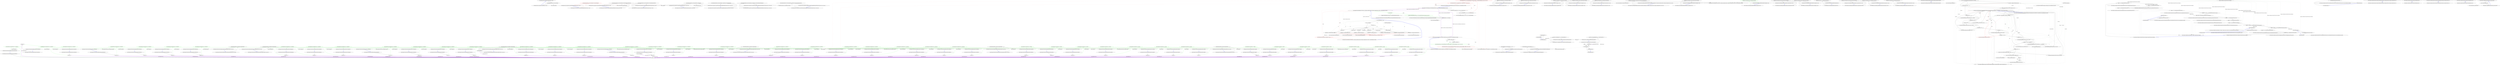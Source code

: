 digraph  {
n0 [label="Entry Humanizer.Tests.TruncatorTests.Truncate(string, int, string)", span="14-14", cluster="Humanizer.Tests.TruncatorTests.Truncate(string, int, string)"];
n1 [label="Assert.Equal(expectedOutput, input.Truncate(length))", span="16-16", cluster="Humanizer.Tests.TruncatorTests.Truncate(string, int, string)"];
n2 [label="Exit Humanizer.Tests.TruncatorTests.Truncate(string, int, string)", span="14-14", cluster="Humanizer.Tests.TruncatorTests.Truncate(string, int, string)"];
n3 [label="Entry string.Truncate(int)", span="15-15", cluster="string.Truncate(int)"];
n4 [label="Entry Unk.Equal", span="", cluster="Unk.Equal"];
n5 [label="Entry Humanizer.Tests.TruncatorTests.TruncateWithFixedLengthTruncator(string, int, string)", span="26-26", cluster="Humanizer.Tests.TruncatorTests.TruncateWithFixedLengthTruncator(string, int, string)"];
n6 [label="Assert.Equal(expectedOutput, input.Truncate(length, Truncator.FixedLength))", span="28-28", cluster="Humanizer.Tests.TruncatorTests.TruncateWithFixedLengthTruncator(string, int, string)", color=red, community=0];
n7 [label="Exit Humanizer.Tests.TruncatorTests.TruncateWithFixedLengthTruncator(string, int, string)", span="26-26", cluster="Humanizer.Tests.TruncatorTests.TruncateWithFixedLengthTruncator(string, int, string)"];
n8 [label="Entry string.Truncate(int, Humanizer.ITruncator)", span="27-27", cluster="string.Truncate(int, Humanizer.ITruncator)"];
n9 [label="Entry Humanizer.Tests.TruncatorTests.TruncateWithFixedNumberOfCharactersTruncator(string, int, string)", span="38-38", cluster="Humanizer.Tests.TruncatorTests.TruncateWithFixedNumberOfCharactersTruncator(string, int, string)"];
n10 [label="Assert.Equal(expectedOutput, input.Truncate(length, Truncator.FixedNumberOfCharacters))", span="40-40", cluster="Humanizer.Tests.TruncatorTests.TruncateWithFixedNumberOfCharactersTruncator(string, int, string)"];
n11 [label="Exit Humanizer.Tests.TruncatorTests.TruncateWithFixedNumberOfCharactersTruncator(string, int, string)", span="38-38", cluster="Humanizer.Tests.TruncatorTests.TruncateWithFixedNumberOfCharactersTruncator(string, int, string)"];
n12 [label="Entry Humanizer.Tests.TruncatorTests.TruncateWithFixedNumberOfWordsTruncator(string, int, string)", span="51-51", cluster="Humanizer.Tests.TruncatorTests.TruncateWithFixedNumberOfWordsTruncator(string, int, string)"];
n13 [label="Assert.Equal(expectedOutput, input.Truncate(length, Truncator.FixedNumberOfWords))", span="53-53", cluster="Humanizer.Tests.TruncatorTests.TruncateWithFixedNumberOfWordsTruncator(string, int, string)"];
n14 [label="Exit Humanizer.Tests.TruncatorTests.TruncateWithFixedNumberOfWordsTruncator(string, int, string)", span="51-51", cluster="Humanizer.Tests.TruncatorTests.TruncateWithFixedNumberOfWordsTruncator(string, int, string)"];
n15 [label="Entry Humanizer.Tests.TruncatorTests.TruncateWithTruncationString(string, int, string, string)", span="65-65", cluster="Humanizer.Tests.TruncatorTests.TruncateWithTruncationString(string, int, string, string)"];
n16 [label="Assert.Equal(expectedOutput, input.Truncate(length, truncationString))", span="67-67", cluster="Humanizer.Tests.TruncatorTests.TruncateWithTruncationString(string, int, string, string)"];
n17 [label="Exit Humanizer.Tests.TruncatorTests.TruncateWithTruncationString(string, int, string, string)", span="65-65", cluster="Humanizer.Tests.TruncatorTests.TruncateWithTruncationString(string, int, string, string)"];
n18 [label="Entry string.Truncate(int, string)", span="39-39", cluster="string.Truncate(int, string)"];
n19 [label="Entry Humanizer.Tests.TruncatorTests.TruncateWithTruncationStringAndFixedLengthTruncator(string, int, string, string)", span="80-80", cluster="Humanizer.Tests.TruncatorTests.TruncateWithTruncationStringAndFixedLengthTruncator(string, int, string, string)"];
n20 [label="Assert.Equal(expectedOutput, input.Truncate(length, truncationString, Truncator.FixedLength))", span="82-82", cluster="Humanizer.Tests.TruncatorTests.TruncateWithTruncationStringAndFixedLengthTruncator(string, int, string, string)"];
n21 [label="Exit Humanizer.Tests.TruncatorTests.TruncateWithTruncationStringAndFixedLengthTruncator(string, int, string, string)", span="80-80", cluster="Humanizer.Tests.TruncatorTests.TruncateWithTruncationStringAndFixedLengthTruncator(string, int, string, string)"];
n22 [label="Entry string.Truncate(int, string, Humanizer.ITruncator)", span="52-52", cluster="string.Truncate(int, string, Humanizer.ITruncator)"];
n23 [label="Entry Humanizer.Tests.TruncatorTests.TruncateWithTruncationStringAndFixedNumberOfCharactersTruncator(string, int, string, string)", span="95-95", cluster="Humanizer.Tests.TruncatorTests.TruncateWithTruncationStringAndFixedNumberOfCharactersTruncator(string, int, string, string)"];
n24 [label="Assert.Equal(expectedOutput, input.Truncate(length, truncationString, Truncator.FixedNumberOfCharacters))", span="97-97", cluster="Humanizer.Tests.TruncatorTests.TruncateWithTruncationStringAndFixedNumberOfCharactersTruncator(string, int, string, string)"];
n25 [label="Exit Humanizer.Tests.TruncatorTests.TruncateWithTruncationStringAndFixedNumberOfCharactersTruncator(string, int, string, string)", span="95-95", cluster="Humanizer.Tests.TruncatorTests.TruncateWithTruncationStringAndFixedNumberOfCharactersTruncator(string, int, string, string)"];
n26 [label="Entry Humanizer.Tests.TruncatorTests.TruncateWithTruncationStringAndFixedNumberOfWordsTruncator(string, int, string, string)", span="110-110", cluster="Humanizer.Tests.TruncatorTests.TruncateWithTruncationStringAndFixedNumberOfWordsTruncator(string, int, string, string)"];
n27 [label="Assert.Equal(expectedOutput, input.Truncate(length, truncationString, Truncator.FixedNumberOfWords))", span="112-112", cluster="Humanizer.Tests.TruncatorTests.TruncateWithTruncationStringAndFixedNumberOfWordsTruncator(string, int, string, string)"];
n28 [label="Exit Humanizer.Tests.TruncatorTests.TruncateWithTruncationStringAndFixedNumberOfWordsTruncator(string, int, string, string)", span="110-110", cluster="Humanizer.Tests.TruncatorTests.TruncateWithTruncationStringAndFixedNumberOfWordsTruncator(string, int, string, string)"];
d4 [label="Assert.Equal(ByteSize.FromTerabytes(size), size.Terabytes())", span="14-14", cluster="Humanizer.Tests.Bytes.ByteSizeExtensionsTests.ByteTerabytes()", color=green, community=0];
d3 [label="byte size = 2", span="13-13", cluster="Humanizer.Tests.Bytes.ByteSizeExtensionsTests.ByteTerabytes()"];
d5 [label="Exit Humanizer.Tests.Bytes.ByteSizeExtensionsTests.ByteTerabytes()", span="11-11", cluster="Humanizer.Tests.Bytes.ByteSizeExtensionsTests.ByteTerabytes()"];
d6 [label="Entry Humanizer.Bytes.ByteSize.FromTerabytes(double)", span="140-140", cluster="Humanizer.Bytes.ByteSize.FromTerabytes(double)"];
d7 [label="Entry byte.Terabytes()", span="365-365", cluster="byte.Terabytes()"];
d8 [label="Entry Unk.Equal", span="", cluster="Unk.Equal"];
d11 [label="Assert.Equal(ByteSize.FromTerabytes(size), size.Terabytes())", span="21-21", cluster="Humanizer.Tests.Bytes.ByteSizeExtensionsTests.SbyteTerabytes()", color=green, community=0];
d10 [label="sbyte size = 2", span="20-20", cluster="Humanizer.Tests.Bytes.ByteSizeExtensionsTests.SbyteTerabytes()"];
d12 [label="Exit Humanizer.Tests.Bytes.ByteSizeExtensionsTests.SbyteTerabytes()", span="18-18", cluster="Humanizer.Tests.Bytes.ByteSizeExtensionsTests.SbyteTerabytes()"];
d13 [label="Entry sbyte.Terabytes()", span="375-375", cluster="sbyte.Terabytes()"];
d16 [label="Assert.Equal(ByteSize.FromTerabytes(size), size.Terabytes())", span="28-28", cluster="Humanizer.Tests.Bytes.ByteSizeExtensionsTests.ShortTerabytes()", color=green, community=0];
d15 [label="short size = 2", span="27-27", cluster="Humanizer.Tests.Bytes.ByteSizeExtensionsTests.ShortTerabytes()"];
d17 [label="Exit Humanizer.Tests.Bytes.ByteSizeExtensionsTests.ShortTerabytes()", span="25-25", cluster="Humanizer.Tests.Bytes.ByteSizeExtensionsTests.ShortTerabytes()"];
d18 [label="Entry short.Terabytes()", span="385-385", cluster="short.Terabytes()"];
d21 [label="Assert.Equal(ByteSize.FromTerabytes(size), size.Terabytes())", span="35-35", cluster="Humanizer.Tests.Bytes.ByteSizeExtensionsTests.UshortTerabytes()", color=green, community=0];
d20 [label="ushort size = 2", span="34-34", cluster="Humanizer.Tests.Bytes.ByteSizeExtensionsTests.UshortTerabytes()"];
d22 [label="Exit Humanizer.Tests.Bytes.ByteSizeExtensionsTests.UshortTerabytes()", span="32-32", cluster="Humanizer.Tests.Bytes.ByteSizeExtensionsTests.UshortTerabytes()"];
d23 [label="Entry ushort.Terabytes()", span="395-395", cluster="ushort.Terabytes()"];
d26 [label="Assert.Equal(ByteSize.FromTerabytes(size), size.Terabytes())", span="42-42", cluster="Humanizer.Tests.Bytes.ByteSizeExtensionsTests.IntTerabytes()", color=green, community=0];
d25 [label="int size = 2", span="41-41", cluster="Humanizer.Tests.Bytes.ByteSizeExtensionsTests.IntTerabytes()"];
d27 [label="Exit Humanizer.Tests.Bytes.ByteSizeExtensionsTests.IntTerabytes()", span="39-39", cluster="Humanizer.Tests.Bytes.ByteSizeExtensionsTests.IntTerabytes()"];
d28 [label="Entry int.Terabytes()", span="405-405", cluster="int.Terabytes()"];
d31 [label="Assert.Equal(ByteSize.FromTerabytes(size), size.Terabytes())", span="49-49", cluster="Humanizer.Tests.Bytes.ByteSizeExtensionsTests.UintTerabytes()", color=green, community=0];
d30 [label="uint size = 2", span="48-48", cluster="Humanizer.Tests.Bytes.ByteSizeExtensionsTests.UintTerabytes()"];
d32 [label="Exit Humanizer.Tests.Bytes.ByteSizeExtensionsTests.UintTerabytes()", span="46-46", cluster="Humanizer.Tests.Bytes.ByteSizeExtensionsTests.UintTerabytes()"];
d33 [label="Entry uint.Terabytes()", span="415-415", cluster="uint.Terabytes()"];
d36 [label="Assert.Equal(ByteSize.FromTerabytes(size), size.Terabytes())", span="56-56", cluster="Humanizer.Tests.Bytes.ByteSizeExtensionsTests.DoubleTerabytes()", color=green, community=0];
d35 [label="double size = 2", span="55-55", cluster="Humanizer.Tests.Bytes.ByteSizeExtensionsTests.DoubleTerabytes()"];
d37 [label="Exit Humanizer.Tests.Bytes.ByteSizeExtensionsTests.DoubleTerabytes()", span="53-53", cluster="Humanizer.Tests.Bytes.ByteSizeExtensionsTests.DoubleTerabytes()"];
d38 [label="Entry double.Terabytes()", span="425-425", cluster="double.Terabytes()"];
d45 [label="Assert.Equal(ByteSize.FromGigabytes(size), size.Gigabytes())", span="72-72", cluster="Humanizer.Tests.Bytes.ByteSizeExtensionsTests.ByteGigabytes()", color=green, community=0];
d44 [label="byte size = 2", span="71-71", cluster="Humanizer.Tests.Bytes.ByteSizeExtensionsTests.ByteGigabytes()"];
d46 [label="Exit Humanizer.Tests.Bytes.ByteSizeExtensionsTests.ByteGigabytes()", span="69-69", cluster="Humanizer.Tests.Bytes.ByteSizeExtensionsTests.ByteGigabytes()"];
d47 [label="Entry Humanizer.Bytes.ByteSize.FromGigabytes(double)", span="135-135", cluster="Humanizer.Bytes.ByteSize.FromGigabytes(double)"];
d48 [label="Entry byte.Gigabytes()", span="295-295", cluster="byte.Gigabytes()"];
d51 [label="Assert.Equal(ByteSize.FromGigabytes(size), size.Gigabytes())", span="79-79", cluster="Humanizer.Tests.Bytes.ByteSizeExtensionsTests.SbyteGigabytes()", color=green, community=0];
d50 [label="sbyte size = 2", span="78-78", cluster="Humanizer.Tests.Bytes.ByteSizeExtensionsTests.SbyteGigabytes()"];
d52 [label="Exit Humanizer.Tests.Bytes.ByteSizeExtensionsTests.SbyteGigabytes()", span="76-76", cluster="Humanizer.Tests.Bytes.ByteSizeExtensionsTests.SbyteGigabytes()"];
d53 [label="Entry sbyte.Gigabytes()", span="305-305", cluster="sbyte.Gigabytes()"];
d56 [label="Assert.Equal(ByteSize.FromGigabytes(size), size.Gigabytes())", span="86-86", cluster="Humanizer.Tests.Bytes.ByteSizeExtensionsTests.ShortGigabytes()", color=green, community=0];
d55 [label="short size = 2", span="85-85", cluster="Humanizer.Tests.Bytes.ByteSizeExtensionsTests.ShortGigabytes()"];
d57 [label="Exit Humanizer.Tests.Bytes.ByteSizeExtensionsTests.ShortGigabytes()", span="83-83", cluster="Humanizer.Tests.Bytes.ByteSizeExtensionsTests.ShortGigabytes()"];
d58 [label="Entry short.Gigabytes()", span="315-315", cluster="short.Gigabytes()"];
d61 [label="Assert.Equal(ByteSize.FromGigabytes(size), size.Gigabytes())", span="93-93", cluster="Humanizer.Tests.Bytes.ByteSizeExtensionsTests.UshortGigabytes()", color=green, community=0];
d60 [label="ushort size = 2", span="92-92", cluster="Humanizer.Tests.Bytes.ByteSizeExtensionsTests.UshortGigabytes()"];
d62 [label="Exit Humanizer.Tests.Bytes.ByteSizeExtensionsTests.UshortGigabytes()", span="90-90", cluster="Humanizer.Tests.Bytes.ByteSizeExtensionsTests.UshortGigabytes()"];
d63 [label="Entry ushort.Gigabytes()", span="325-325", cluster="ushort.Gigabytes()"];
d66 [label="Assert.Equal(ByteSize.FromGigabytes(size), size.Gigabytes())", span="100-100", cluster="Humanizer.Tests.Bytes.ByteSizeExtensionsTests.IntGigabytes()", color=green, community=0];
d65 [label="int size = 2", span="99-99", cluster="Humanizer.Tests.Bytes.ByteSizeExtensionsTests.IntGigabytes()"];
d67 [label="Exit Humanizer.Tests.Bytes.ByteSizeExtensionsTests.IntGigabytes()", span="97-97", cluster="Humanizer.Tests.Bytes.ByteSizeExtensionsTests.IntGigabytes()"];
d68 [label="Entry int.Gigabytes()", span="335-335", cluster="int.Gigabytes()"];
d71 [label="Assert.Equal(ByteSize.FromGigabytes(size), size.Gigabytes())", span="107-107", cluster="Humanizer.Tests.Bytes.ByteSizeExtensionsTests.UintGigabytes()", color=green, community=0];
d70 [label="uint size = 2", span="106-106", cluster="Humanizer.Tests.Bytes.ByteSizeExtensionsTests.UintGigabytes()"];
d72 [label="Exit Humanizer.Tests.Bytes.ByteSizeExtensionsTests.UintGigabytes()", span="104-104", cluster="Humanizer.Tests.Bytes.ByteSizeExtensionsTests.UintGigabytes()"];
d73 [label="Entry uint.Gigabytes()", span="345-345", cluster="uint.Gigabytes()"];
d76 [label="Assert.Equal(ByteSize.FromGigabytes(size), size.Gigabytes())", span="114-114", cluster="Humanizer.Tests.Bytes.ByteSizeExtensionsTests.DoubleGigabytes()", color=green, community=0];
d75 [label="double size = 2", span="113-113", cluster="Humanizer.Tests.Bytes.ByteSizeExtensionsTests.DoubleGigabytes()"];
d77 [label="Exit Humanizer.Tests.Bytes.ByteSizeExtensionsTests.DoubleGigabytes()", span="111-111", cluster="Humanizer.Tests.Bytes.ByteSizeExtensionsTests.DoubleGigabytes()"];
d78 [label="Entry double.Gigabytes()", span="355-355", cluster="double.Gigabytes()"];
d84 [label="Assert.Equal(ByteSize.FromMegabytes(size), size.Megabytes())", span="130-130", cluster="Humanizer.Tests.Bytes.ByteSizeExtensionsTests.ByteMegabytes()", color=green, community=0];
d83 [label="byte size = 2", span="129-129", cluster="Humanizer.Tests.Bytes.ByteSizeExtensionsTests.ByteMegabytes()"];
d85 [label="Exit Humanizer.Tests.Bytes.ByteSizeExtensionsTests.ByteMegabytes()", span="127-127", cluster="Humanizer.Tests.Bytes.ByteSizeExtensionsTests.ByteMegabytes()"];
d86 [label="Entry Humanizer.Bytes.ByteSize.FromMegabytes(double)", span="130-130", cluster="Humanizer.Bytes.ByteSize.FromMegabytes(double)"];
d87 [label="Entry byte.Megabytes()", span="225-225", cluster="byte.Megabytes()"];
d90 [label="Assert.Equal(ByteSize.FromMegabytes(size), size.Megabytes())", span="137-137", cluster="Humanizer.Tests.Bytes.ByteSizeExtensionsTests.SbyteMegabytes()", color=green, community=0];
d89 [label="sbyte size = 2", span="136-136", cluster="Humanizer.Tests.Bytes.ByteSizeExtensionsTests.SbyteMegabytes()"];
d91 [label="Exit Humanizer.Tests.Bytes.ByteSizeExtensionsTests.SbyteMegabytes()", span="134-134", cluster="Humanizer.Tests.Bytes.ByteSizeExtensionsTests.SbyteMegabytes()"];
d92 [label="Entry sbyte.Megabytes()", span="235-235", cluster="sbyte.Megabytes()"];
d95 [label="Assert.Equal(ByteSize.FromMegabytes(size), size.Megabytes())", span="144-144", cluster="Humanizer.Tests.Bytes.ByteSizeExtensionsTests.ShortMegabytes()", color=green, community=0];
d94 [label="short size = 2", span="143-143", cluster="Humanizer.Tests.Bytes.ByteSizeExtensionsTests.ShortMegabytes()"];
d96 [label="Exit Humanizer.Tests.Bytes.ByteSizeExtensionsTests.ShortMegabytes()", span="141-141", cluster="Humanizer.Tests.Bytes.ByteSizeExtensionsTests.ShortMegabytes()"];
d97 [label="Entry short.Megabytes()", span="245-245", cluster="short.Megabytes()"];
d100 [label="Assert.Equal(ByteSize.FromMegabytes(size), size.Megabytes())", span="151-151", cluster="Humanizer.Tests.Bytes.ByteSizeExtensionsTests.UshortMegabytes()", color=green, community=0];
d99 [label="ushort size = 2", span="150-150", cluster="Humanizer.Tests.Bytes.ByteSizeExtensionsTests.UshortMegabytes()"];
d101 [label="Exit Humanizer.Tests.Bytes.ByteSizeExtensionsTests.UshortMegabytes()", span="148-148", cluster="Humanizer.Tests.Bytes.ByteSizeExtensionsTests.UshortMegabytes()"];
d102 [label="Entry ushort.Megabytes()", span="255-255", cluster="ushort.Megabytes()"];
d105 [label="Assert.Equal(ByteSize.FromMegabytes(size), size.Megabytes())", span="158-158", cluster="Humanizer.Tests.Bytes.ByteSizeExtensionsTests.IntMegabytes()", color=green, community=0];
d104 [label="int size = 2", span="157-157", cluster="Humanizer.Tests.Bytes.ByteSizeExtensionsTests.IntMegabytes()"];
d106 [label="Exit Humanizer.Tests.Bytes.ByteSizeExtensionsTests.IntMegabytes()", span="155-155", cluster="Humanizer.Tests.Bytes.ByteSizeExtensionsTests.IntMegabytes()"];
d107 [label="Entry int.Megabytes()", span="265-265", cluster="int.Megabytes()"];
d110 [label="Assert.Equal(ByteSize.FromMegabytes(size), size.Megabytes())", span="165-165", cluster="Humanizer.Tests.Bytes.ByteSizeExtensionsTests.UintMegabytes()", color=green, community=0];
d109 [label="uint size = 2", span="164-164", cluster="Humanizer.Tests.Bytes.ByteSizeExtensionsTests.UintMegabytes()"];
d111 [label="Exit Humanizer.Tests.Bytes.ByteSizeExtensionsTests.UintMegabytes()", span="162-162", cluster="Humanizer.Tests.Bytes.ByteSizeExtensionsTests.UintMegabytes()"];
d112 [label="Entry uint.Megabytes()", span="275-275", cluster="uint.Megabytes()"];
d115 [label="Assert.Equal(ByteSize.FromMegabytes(size), size.Megabytes())", span="172-172", cluster="Humanizer.Tests.Bytes.ByteSizeExtensionsTests.DoubleMegabytes()", color=green, community=0];
d114 [label="double size = 2", span="171-171", cluster="Humanizer.Tests.Bytes.ByteSizeExtensionsTests.DoubleMegabytes()"];
d116 [label="Exit Humanizer.Tests.Bytes.ByteSizeExtensionsTests.DoubleMegabytes()", span="169-169", cluster="Humanizer.Tests.Bytes.ByteSizeExtensionsTests.DoubleMegabytes()"];
d117 [label="Entry double.Megabytes()", span="285-285", cluster="double.Megabytes()"];
d123 [label="Assert.Equal(ByteSize.FromKilobytes(size), size.Kilobytes())", span="188-188", cluster="Humanizer.Tests.Bytes.ByteSizeExtensionsTests.ByteKilobytes()", color=green, community=0];
d122 [label="byte size = 2", span="187-187", cluster="Humanizer.Tests.Bytes.ByteSizeExtensionsTests.ByteKilobytes()"];
d124 [label="Exit Humanizer.Tests.Bytes.ByteSizeExtensionsTests.ByteKilobytes()", span="185-185", cluster="Humanizer.Tests.Bytes.ByteSizeExtensionsTests.ByteKilobytes()"];
d125 [label="Entry Humanizer.Bytes.ByteSize.FromKilobytes(double)", span="125-125", cluster="Humanizer.Bytes.ByteSize.FromKilobytes(double)"];
d126 [label="Entry byte.Kilobytes()", span="155-155", cluster="byte.Kilobytes()"];
d129 [label="Assert.Equal(ByteSize.FromKilobytes(size), size.Kilobytes())", span="195-195", cluster="Humanizer.Tests.Bytes.ByteSizeExtensionsTests.SbyteKilobytes()", color=green, community=0];
d128 [label="sbyte size = 2", span="194-194", cluster="Humanizer.Tests.Bytes.ByteSizeExtensionsTests.SbyteKilobytes()"];
d130 [label="Exit Humanizer.Tests.Bytes.ByteSizeExtensionsTests.SbyteKilobytes()", span="192-192", cluster="Humanizer.Tests.Bytes.ByteSizeExtensionsTests.SbyteKilobytes()"];
d131 [label="Entry sbyte.Kilobytes()", span="165-165", cluster="sbyte.Kilobytes()"];
d134 [label="Assert.Equal(ByteSize.FromKilobytes(size), size.Kilobytes())", span="202-202", cluster="Humanizer.Tests.Bytes.ByteSizeExtensionsTests.ShortKilobytes()", color=green, community=0];
d133 [label="short size = 2", span="201-201", cluster="Humanizer.Tests.Bytes.ByteSizeExtensionsTests.ShortKilobytes()"];
d135 [label="Exit Humanizer.Tests.Bytes.ByteSizeExtensionsTests.ShortKilobytes()", span="199-199", cluster="Humanizer.Tests.Bytes.ByteSizeExtensionsTests.ShortKilobytes()"];
d136 [label="Entry short.Kilobytes()", span="175-175", cluster="short.Kilobytes()"];
d139 [label="Assert.Equal(ByteSize.FromKilobytes(size), size.Kilobytes())", span="209-209", cluster="Humanizer.Tests.Bytes.ByteSizeExtensionsTests.UshortKilobytes()", color=green, community=0];
d138 [label="ushort size = 2", span="208-208", cluster="Humanizer.Tests.Bytes.ByteSizeExtensionsTests.UshortKilobytes()"];
d140 [label="Exit Humanizer.Tests.Bytes.ByteSizeExtensionsTests.UshortKilobytes()", span="206-206", cluster="Humanizer.Tests.Bytes.ByteSizeExtensionsTests.UshortKilobytes()"];
d141 [label="Entry ushort.Kilobytes()", span="185-185", cluster="ushort.Kilobytes()"];
d144 [label="Assert.Equal(ByteSize.FromKilobytes(size), size.Kilobytes())", span="216-216", cluster="Humanizer.Tests.Bytes.ByteSizeExtensionsTests.IntKilobytes()", color=green, community=0];
d143 [label="int size = 2", span="215-215", cluster="Humanizer.Tests.Bytes.ByteSizeExtensionsTests.IntKilobytes()"];
d145 [label="Exit Humanizer.Tests.Bytes.ByteSizeExtensionsTests.IntKilobytes()", span="213-213", cluster="Humanizer.Tests.Bytes.ByteSizeExtensionsTests.IntKilobytes()"];
d146 [label="Entry int.Kilobytes()", span="195-195", cluster="int.Kilobytes()"];
d149 [label="Assert.Equal(ByteSize.FromKilobytes(size), size.Kilobytes())", span="223-223", cluster="Humanizer.Tests.Bytes.ByteSizeExtensionsTests.UintKilobytes()", color=green, community=0];
d148 [label="uint size = 2", span="222-222", cluster="Humanizer.Tests.Bytes.ByteSizeExtensionsTests.UintKilobytes()"];
d150 [label="Exit Humanizer.Tests.Bytes.ByteSizeExtensionsTests.UintKilobytes()", span="220-220", cluster="Humanizer.Tests.Bytes.ByteSizeExtensionsTests.UintKilobytes()"];
d151 [label="Entry uint.Kilobytes()", span="205-205", cluster="uint.Kilobytes()"];
d154 [label="Assert.Equal(ByteSize.FromKilobytes(size), size.Kilobytes())", span="230-230", cluster="Humanizer.Tests.Bytes.ByteSizeExtensionsTests.DoubleKilobytes()", color=green, community=0];
d153 [label="double size = 2", span="229-229", cluster="Humanizer.Tests.Bytes.ByteSizeExtensionsTests.DoubleKilobytes()"];
d155 [label="Exit Humanizer.Tests.Bytes.ByteSizeExtensionsTests.DoubleKilobytes()", span="227-227", cluster="Humanizer.Tests.Bytes.ByteSizeExtensionsTests.DoubleKilobytes()"];
d156 [label="Entry double.Kilobytes()", span="215-215", cluster="double.Kilobytes()"];
d162 [label="Assert.Equal(ByteSize.FromBytes(size), size.Bytes())", span="246-246", cluster="Humanizer.Tests.Bytes.ByteSizeExtensionsTests.ByteBytes()", color=green, community=0];
d161 [label="byte size = 2", span="245-245", cluster="Humanizer.Tests.Bytes.ByteSizeExtensionsTests.ByteBytes()"];
d163 [label="Exit Humanizer.Tests.Bytes.ByteSizeExtensionsTests.ByteBytes()", span="243-243", cluster="Humanizer.Tests.Bytes.ByteSizeExtensionsTests.ByteBytes()"];
d164 [label="Entry Humanizer.Bytes.ByteSize.FromBytes(double)", span="120-120", cluster="Humanizer.Bytes.ByteSize.FromBytes(double)"];
d165 [label="Entry byte.Bytes()", span="85-85", cluster="byte.Bytes()"];
d168 [label="Assert.Equal(ByteSize.FromBytes(size), size.Bytes())", span="253-253", cluster="Humanizer.Tests.Bytes.ByteSizeExtensionsTests.SbyteBytes()", color=green, community=0];
d167 [label="sbyte size = 2", span="252-252", cluster="Humanizer.Tests.Bytes.ByteSizeExtensionsTests.SbyteBytes()"];
d169 [label="Exit Humanizer.Tests.Bytes.ByteSizeExtensionsTests.SbyteBytes()", span="250-250", cluster="Humanizer.Tests.Bytes.ByteSizeExtensionsTests.SbyteBytes()"];
d170 [label="Entry sbyte.Bytes()", span="95-95", cluster="sbyte.Bytes()"];
d173 [label="Assert.Equal(ByteSize.FromBytes(size), size.Bytes())", span="260-260", cluster="Humanizer.Tests.Bytes.ByteSizeExtensionsTests.ShortBytes()", color=green, community=0];
d172 [label="short size = 2", span="259-259", cluster="Humanizer.Tests.Bytes.ByteSizeExtensionsTests.ShortBytes()"];
d174 [label="Exit Humanizer.Tests.Bytes.ByteSizeExtensionsTests.ShortBytes()", span="257-257", cluster="Humanizer.Tests.Bytes.ByteSizeExtensionsTests.ShortBytes()"];
d175 [label="Entry short.Bytes()", span="105-105", cluster="short.Bytes()"];
d178 [label="Assert.Equal(ByteSize.FromBytes(size), size.Bytes())", span="267-267", cluster="Humanizer.Tests.Bytes.ByteSizeExtensionsTests.UshortBytes()", color=green, community=0];
d177 [label="ushort size = 2", span="266-266", cluster="Humanizer.Tests.Bytes.ByteSizeExtensionsTests.UshortBytes()"];
d179 [label="Exit Humanizer.Tests.Bytes.ByteSizeExtensionsTests.UshortBytes()", span="264-264", cluster="Humanizer.Tests.Bytes.ByteSizeExtensionsTests.UshortBytes()"];
d180 [label="Entry ushort.Bytes()", span="115-115", cluster="ushort.Bytes()"];
d183 [label="Assert.Equal(ByteSize.FromBytes(size), size.Bytes())", span="274-274", cluster="Humanizer.Tests.Bytes.ByteSizeExtensionsTests.IntBytes()", color=green, community=0];
d182 [label="int size = 2", span="273-273", cluster="Humanizer.Tests.Bytes.ByteSizeExtensionsTests.IntBytes()"];
d184 [label="Exit Humanizer.Tests.Bytes.ByteSizeExtensionsTests.IntBytes()", span="271-271", cluster="Humanizer.Tests.Bytes.ByteSizeExtensionsTests.IntBytes()"];
d185 [label="Entry int.Bytes()", span="125-125", cluster="int.Bytes()"];
d188 [label="Assert.Equal(ByteSize.FromBytes(size), size.Bytes())", span="281-281", cluster="Humanizer.Tests.Bytes.ByteSizeExtensionsTests.UintBytes()", color=green, community=0];
d187 [label="uint size = 2", span="280-280", cluster="Humanizer.Tests.Bytes.ByteSizeExtensionsTests.UintBytes()"];
d189 [label="Exit Humanizer.Tests.Bytes.ByteSizeExtensionsTests.UintBytes()", span="278-278", cluster="Humanizer.Tests.Bytes.ByteSizeExtensionsTests.UintBytes()"];
d190 [label="Entry uint.Bytes()", span="135-135", cluster="uint.Bytes()"];
d193 [label="Assert.Equal(ByteSize.FromBytes(size), size.Bytes())", span="288-288", cluster="Humanizer.Tests.Bytes.ByteSizeExtensionsTests.DoubleBytes()", color=green, community=0];
d192 [label="double size = 2", span="287-287", cluster="Humanizer.Tests.Bytes.ByteSizeExtensionsTests.DoubleBytes()"];
d194 [label="Exit Humanizer.Tests.Bytes.ByteSizeExtensionsTests.DoubleBytes()", span="285-285", cluster="Humanizer.Tests.Bytes.ByteSizeExtensionsTests.DoubleBytes()"];
d195 [label="Entry double.Bytes()", span="145-145", cluster="double.Bytes()"];
d201 [label="Assert.Equal(ByteSize.FromBits(size), size.Bits())", span="304-304", cluster="Humanizer.Tests.Bytes.ByteSizeExtensionsTests.ByteBits()", color=green, community=0];
d200 [label="byte size = 2", span="303-303", cluster="Humanizer.Tests.Bytes.ByteSizeExtensionsTests.ByteBits()"];
d202 [label="Exit Humanizer.Tests.Bytes.ByteSizeExtensionsTests.ByteBits()", span="301-301", cluster="Humanizer.Tests.Bytes.ByteSizeExtensionsTests.ByteBits()"];
d203 [label="Entry Humanizer.Bytes.ByteSize.FromBits(long)", span="115-115", cluster="Humanizer.Bytes.ByteSize.FromBits(long)"];
d204 [label="Entry byte.Bits()", span="15-15", cluster="byte.Bits()"];
d207 [label="Assert.Equal(ByteSize.FromBits(size), size.Bits())", span="311-311", cluster="Humanizer.Tests.Bytes.ByteSizeExtensionsTests.SbyteBits()", color=green, community=0];
d206 [label="sbyte size = 2", span="310-310", cluster="Humanizer.Tests.Bytes.ByteSizeExtensionsTests.SbyteBits()"];
d208 [label="Exit Humanizer.Tests.Bytes.ByteSizeExtensionsTests.SbyteBits()", span="308-308", cluster="Humanizer.Tests.Bytes.ByteSizeExtensionsTests.SbyteBits()"];
d209 [label="Entry sbyte.Bits()", span="25-25", cluster="sbyte.Bits()"];
d212 [label="Assert.Equal(ByteSize.FromBits(size), size.Bits())", span="318-318", cluster="Humanizer.Tests.Bytes.ByteSizeExtensionsTests.ShortBits()", color=green, community=0];
d211 [label="short size = 2", span="317-317", cluster="Humanizer.Tests.Bytes.ByteSizeExtensionsTests.ShortBits()"];
d213 [label="Exit Humanizer.Tests.Bytes.ByteSizeExtensionsTests.ShortBits()", span="315-315", cluster="Humanizer.Tests.Bytes.ByteSizeExtensionsTests.ShortBits()"];
d214 [label="Entry short.Bits()", span="35-35", cluster="short.Bits()"];
d217 [label="Assert.Equal(ByteSize.FromBits(size), size.Bits())", span="325-325", cluster="Humanizer.Tests.Bytes.ByteSizeExtensionsTests.UshortBits()", color=green, community=0];
d216 [label="ushort size = 2", span="324-324", cluster="Humanizer.Tests.Bytes.ByteSizeExtensionsTests.UshortBits()"];
d218 [label="Exit Humanizer.Tests.Bytes.ByteSizeExtensionsTests.UshortBits()", span="322-322", cluster="Humanizer.Tests.Bytes.ByteSizeExtensionsTests.UshortBits()"];
d219 [label="Entry ushort.Bits()", span="45-45", cluster="ushort.Bits()"];
d222 [label="Assert.Equal(ByteSize.FromBits(size), size.Bits())", span="332-332", cluster="Humanizer.Tests.Bytes.ByteSizeExtensionsTests.IntBits()", color=green, community=0];
d221 [label="int size = 2", span="331-331", cluster="Humanizer.Tests.Bytes.ByteSizeExtensionsTests.IntBits()"];
d223 [label="Exit Humanizer.Tests.Bytes.ByteSizeExtensionsTests.IntBits()", span="329-329", cluster="Humanizer.Tests.Bytes.ByteSizeExtensionsTests.IntBits()"];
d224 [label="Entry int.Bits()", span="55-55", cluster="int.Bits()"];
d227 [label="Assert.Equal(ByteSize.FromBits(size), size.Bits())", span="339-339", cluster="Humanizer.Tests.Bytes.ByteSizeExtensionsTests.UintBits()", color=green, community=0];
d226 [label="uint size = 2", span="338-338", cluster="Humanizer.Tests.Bytes.ByteSizeExtensionsTests.UintBits()"];
d228 [label="Exit Humanizer.Tests.Bytes.ByteSizeExtensionsTests.UintBits()", span="336-336", cluster="Humanizer.Tests.Bytes.ByteSizeExtensionsTests.UintBits()"];
d229 [label="Entry uint.Bits()", span="65-65", cluster="uint.Bits()"];
d232 [label="Assert.Equal(ByteSize.FromBits(size), size.Bits())", span="346-346", cluster="Humanizer.Tests.Bytes.ByteSizeExtensionsTests.LongBits()", color=green, community=0];
d231 [label="long size = 2", span="345-345", cluster="Humanizer.Tests.Bytes.ByteSizeExtensionsTests.LongBits()"];
d233 [label="Exit Humanizer.Tests.Bytes.ByteSizeExtensionsTests.LongBits()", span="343-343", cluster="Humanizer.Tests.Bytes.ByteSizeExtensionsTests.LongBits()"];
d234 [label="Entry long.Bits()", span="75-75", cluster="long.Bits()"];
d2 [label="Entry Humanizer.Tests.Bytes.ByteSizeExtensionsTests.ByteTerabytes()", span="11-11", cluster="Humanizer.Tests.Bytes.ByteSizeExtensionsTests.ByteTerabytes()"];
d40 [label="Assert.Equal(expectedValue, input.Terabytes().Humanize(format))", span="65-65", cluster="Humanizer.Tests.Bytes.ByteSizeExtensionsTests.HumanizesTerabytes(double, string, string)"];
d80 [label="Assert.Equal(expectedValue, input.Gigabytes().Humanize(format))", span="123-123", cluster="Humanizer.Tests.Bytes.ByteSizeExtensionsTests.HumanizesGigabytes(double, string, string)"];
d119 [label="Assert.Equal(expectedValue, input.Megabytes().Humanize(format))", span="181-181", cluster="Humanizer.Tests.Bytes.ByteSizeExtensionsTests.HumanizesMegabytes(double, string, string)"];
d158 [label="Assert.Equal(expectedValue, input.Kilobytes().Humanize(format))", span="239-239", cluster="Humanizer.Tests.Bytes.ByteSizeExtensionsTests.HumanizesKilobytes(double, string, string)"];
d197 [label="Assert.Equal(expectedValue, input.Bytes().Humanize(format))", span="297-297", cluster="Humanizer.Tests.Bytes.ByteSizeExtensionsTests.HumanizesBytes(double, string, string)"];
d236 [label="Assert.Equal(expectedValue, input.Bits().Humanize(format))", span="355-355", cluster="Humanizer.Tests.Bytes.ByteSizeExtensionsTests.HumanizesBits(long, string, string)"];
d9 [label="Entry Humanizer.Tests.Bytes.ByteSizeExtensionsTests.SbyteTerabytes()", span="18-18", cluster="Humanizer.Tests.Bytes.ByteSizeExtensionsTests.SbyteTerabytes()"];
d14 [label="Entry Humanizer.Tests.Bytes.ByteSizeExtensionsTests.ShortTerabytes()", span="25-25", cluster="Humanizer.Tests.Bytes.ByteSizeExtensionsTests.ShortTerabytes()"];
d19 [label="Entry Humanizer.Tests.Bytes.ByteSizeExtensionsTests.UshortTerabytes()", span="32-32", cluster="Humanizer.Tests.Bytes.ByteSizeExtensionsTests.UshortTerabytes()"];
d24 [label="Entry Humanizer.Tests.Bytes.ByteSizeExtensionsTests.IntTerabytes()", span="39-39", cluster="Humanizer.Tests.Bytes.ByteSizeExtensionsTests.IntTerabytes()"];
d29 [label="Entry Humanizer.Tests.Bytes.ByteSizeExtensionsTests.UintTerabytes()", span="46-46", cluster="Humanizer.Tests.Bytes.ByteSizeExtensionsTests.UintTerabytes()"];
d34 [label="Entry Humanizer.Tests.Bytes.ByteSizeExtensionsTests.DoubleTerabytes()", span="53-53", cluster="Humanizer.Tests.Bytes.ByteSizeExtensionsTests.DoubleTerabytes()"];
d43 [label="Entry Humanizer.Tests.Bytes.ByteSizeExtensionsTests.ByteGigabytes()", span="69-69", cluster="Humanizer.Tests.Bytes.ByteSizeExtensionsTests.ByteGigabytes()"];
d49 [label="Entry Humanizer.Tests.Bytes.ByteSizeExtensionsTests.SbyteGigabytes()", span="76-76", cluster="Humanizer.Tests.Bytes.ByteSizeExtensionsTests.SbyteGigabytes()"];
d54 [label="Entry Humanizer.Tests.Bytes.ByteSizeExtensionsTests.ShortGigabytes()", span="83-83", cluster="Humanizer.Tests.Bytes.ByteSizeExtensionsTests.ShortGigabytes()"];
d59 [label="Entry Humanizer.Tests.Bytes.ByteSizeExtensionsTests.UshortGigabytes()", span="90-90", cluster="Humanizer.Tests.Bytes.ByteSizeExtensionsTests.UshortGigabytes()"];
d64 [label="Entry Humanizer.Tests.Bytes.ByteSizeExtensionsTests.IntGigabytes()", span="97-97", cluster="Humanizer.Tests.Bytes.ByteSizeExtensionsTests.IntGigabytes()"];
d69 [label="Entry Humanizer.Tests.Bytes.ByteSizeExtensionsTests.UintGigabytes()", span="104-104", cluster="Humanizer.Tests.Bytes.ByteSizeExtensionsTests.UintGigabytes()"];
d74 [label="Entry Humanizer.Tests.Bytes.ByteSizeExtensionsTests.DoubleGigabytes()", span="111-111", cluster="Humanizer.Tests.Bytes.ByteSizeExtensionsTests.DoubleGigabytes()"];
d82 [label="Entry Humanizer.Tests.Bytes.ByteSizeExtensionsTests.ByteMegabytes()", span="127-127", cluster="Humanizer.Tests.Bytes.ByteSizeExtensionsTests.ByteMegabytes()"];
d88 [label="Entry Humanizer.Tests.Bytes.ByteSizeExtensionsTests.SbyteMegabytes()", span="134-134", cluster="Humanizer.Tests.Bytes.ByteSizeExtensionsTests.SbyteMegabytes()"];
d93 [label="Entry Humanizer.Tests.Bytes.ByteSizeExtensionsTests.ShortMegabytes()", span="141-141", cluster="Humanizer.Tests.Bytes.ByteSizeExtensionsTests.ShortMegabytes()"];
d98 [label="Entry Humanizer.Tests.Bytes.ByteSizeExtensionsTests.UshortMegabytes()", span="148-148", cluster="Humanizer.Tests.Bytes.ByteSizeExtensionsTests.UshortMegabytes()"];
d103 [label="Entry Humanizer.Tests.Bytes.ByteSizeExtensionsTests.IntMegabytes()", span="155-155", cluster="Humanizer.Tests.Bytes.ByteSizeExtensionsTests.IntMegabytes()"];
d108 [label="Entry Humanizer.Tests.Bytes.ByteSizeExtensionsTests.UintMegabytes()", span="162-162", cluster="Humanizer.Tests.Bytes.ByteSizeExtensionsTests.UintMegabytes()"];
d113 [label="Entry Humanizer.Tests.Bytes.ByteSizeExtensionsTests.DoubleMegabytes()", span="169-169", cluster="Humanizer.Tests.Bytes.ByteSizeExtensionsTests.DoubleMegabytes()"];
d121 [label="Entry Humanizer.Tests.Bytes.ByteSizeExtensionsTests.ByteKilobytes()", span="185-185", cluster="Humanizer.Tests.Bytes.ByteSizeExtensionsTests.ByteKilobytes()"];
d127 [label="Entry Humanizer.Tests.Bytes.ByteSizeExtensionsTests.SbyteKilobytes()", span="192-192", cluster="Humanizer.Tests.Bytes.ByteSizeExtensionsTests.SbyteKilobytes()"];
d132 [label="Entry Humanizer.Tests.Bytes.ByteSizeExtensionsTests.ShortKilobytes()", span="199-199", cluster="Humanizer.Tests.Bytes.ByteSizeExtensionsTests.ShortKilobytes()"];
d137 [label="Entry Humanizer.Tests.Bytes.ByteSizeExtensionsTests.UshortKilobytes()", span="206-206", cluster="Humanizer.Tests.Bytes.ByteSizeExtensionsTests.UshortKilobytes()"];
d142 [label="Entry Humanizer.Tests.Bytes.ByteSizeExtensionsTests.IntKilobytes()", span="213-213", cluster="Humanizer.Tests.Bytes.ByteSizeExtensionsTests.IntKilobytes()"];
d147 [label="Entry Humanizer.Tests.Bytes.ByteSizeExtensionsTests.UintKilobytes()", span="220-220", cluster="Humanizer.Tests.Bytes.ByteSizeExtensionsTests.UintKilobytes()"];
d152 [label="Entry Humanizer.Tests.Bytes.ByteSizeExtensionsTests.DoubleKilobytes()", span="227-227", cluster="Humanizer.Tests.Bytes.ByteSizeExtensionsTests.DoubleKilobytes()"];
d160 [label="Entry Humanizer.Tests.Bytes.ByteSizeExtensionsTests.ByteBytes()", span="243-243", cluster="Humanizer.Tests.Bytes.ByteSizeExtensionsTests.ByteBytes()"];
d166 [label="Entry Humanizer.Tests.Bytes.ByteSizeExtensionsTests.SbyteBytes()", span="250-250", cluster="Humanizer.Tests.Bytes.ByteSizeExtensionsTests.SbyteBytes()"];
d171 [label="Entry Humanizer.Tests.Bytes.ByteSizeExtensionsTests.ShortBytes()", span="257-257", cluster="Humanizer.Tests.Bytes.ByteSizeExtensionsTests.ShortBytes()"];
d176 [label="Entry Humanizer.Tests.Bytes.ByteSizeExtensionsTests.UshortBytes()", span="264-264", cluster="Humanizer.Tests.Bytes.ByteSizeExtensionsTests.UshortBytes()"];
d181 [label="Entry Humanizer.Tests.Bytes.ByteSizeExtensionsTests.IntBytes()", span="271-271", cluster="Humanizer.Tests.Bytes.ByteSizeExtensionsTests.IntBytes()"];
d186 [label="Entry Humanizer.Tests.Bytes.ByteSizeExtensionsTests.UintBytes()", span="278-278", cluster="Humanizer.Tests.Bytes.ByteSizeExtensionsTests.UintBytes()"];
d191 [label="Entry Humanizer.Tests.Bytes.ByteSizeExtensionsTests.DoubleBytes()", span="285-285", cluster="Humanizer.Tests.Bytes.ByteSizeExtensionsTests.DoubleBytes()"];
d199 [label="Entry Humanizer.Tests.Bytes.ByteSizeExtensionsTests.ByteBits()", span="301-301", cluster="Humanizer.Tests.Bytes.ByteSizeExtensionsTests.ByteBits()"];
d205 [label="Entry Humanizer.Tests.Bytes.ByteSizeExtensionsTests.SbyteBits()", span="308-308", cluster="Humanizer.Tests.Bytes.ByteSizeExtensionsTests.SbyteBits()"];
d210 [label="Entry Humanizer.Tests.Bytes.ByteSizeExtensionsTests.ShortBits()", span="315-315", cluster="Humanizer.Tests.Bytes.ByteSizeExtensionsTests.ShortBits()"];
d215 [label="Entry Humanizer.Tests.Bytes.ByteSizeExtensionsTests.UshortBits()", span="322-322", cluster="Humanizer.Tests.Bytes.ByteSizeExtensionsTests.UshortBits()"];
d220 [label="Entry Humanizer.Tests.Bytes.ByteSizeExtensionsTests.IntBits()", span="329-329", cluster="Humanizer.Tests.Bytes.ByteSizeExtensionsTests.IntBits()"];
d225 [label="Entry Humanizer.Tests.Bytes.ByteSizeExtensionsTests.UintBits()", span="336-336", cluster="Humanizer.Tests.Bytes.ByteSizeExtensionsTests.UintBits()"];
d230 [label="Entry Humanizer.Tests.Bytes.ByteSizeExtensionsTests.LongBits()", span="343-343", cluster="Humanizer.Tests.Bytes.ByteSizeExtensionsTests.LongBits()"];
d39 [label="Entry Humanizer.Tests.Bytes.ByteSizeExtensionsTests.HumanizesTerabytes(double, string, string)", span="63-63", cluster="Humanizer.Tests.Bytes.ByteSizeExtensionsTests.HumanizesTerabytes(double, string, string)"];
d41 [label="Exit Humanizer.Tests.Bytes.ByteSizeExtensionsTests.HumanizesTerabytes(double, string, string)", span="63-63", cluster="Humanizer.Tests.Bytes.ByteSizeExtensionsTests.HumanizesTerabytes(double, string, string)"];
d42 [label="Entry Humanizer.Bytes.ByteSize.Humanize(string)", span="436-436", cluster="Humanizer.Bytes.ByteSize.Humanize(string)"];
d79 [label="Entry Humanizer.Tests.Bytes.ByteSizeExtensionsTests.HumanizesGigabytes(double, string, string)", span="121-121", cluster="Humanizer.Tests.Bytes.ByteSizeExtensionsTests.HumanizesGigabytes(double, string, string)"];
d81 [label="Exit Humanizer.Tests.Bytes.ByteSizeExtensionsTests.HumanizesGigabytes(double, string, string)", span="121-121", cluster="Humanizer.Tests.Bytes.ByteSizeExtensionsTests.HumanizesGigabytes(double, string, string)"];
d118 [label="Entry Humanizer.Tests.Bytes.ByteSizeExtensionsTests.HumanizesMegabytes(double, string, string)", span="179-179", cluster="Humanizer.Tests.Bytes.ByteSizeExtensionsTests.HumanizesMegabytes(double, string, string)"];
d120 [label="Exit Humanizer.Tests.Bytes.ByteSizeExtensionsTests.HumanizesMegabytes(double, string, string)", span="179-179", cluster="Humanizer.Tests.Bytes.ByteSizeExtensionsTests.HumanizesMegabytes(double, string, string)"];
d157 [label="Entry Humanizer.Tests.Bytes.ByteSizeExtensionsTests.HumanizesKilobytes(double, string, string)", span="237-237", cluster="Humanizer.Tests.Bytes.ByteSizeExtensionsTests.HumanizesKilobytes(double, string, string)"];
d159 [label="Exit Humanizer.Tests.Bytes.ByteSizeExtensionsTests.HumanizesKilobytes(double, string, string)", span="237-237", cluster="Humanizer.Tests.Bytes.ByteSizeExtensionsTests.HumanizesKilobytes(double, string, string)"];
d196 [label="Entry Humanizer.Tests.Bytes.ByteSizeExtensionsTests.HumanizesBytes(double, string, string)", span="295-295", cluster="Humanizer.Tests.Bytes.ByteSizeExtensionsTests.HumanizesBytes(double, string, string)"];
d198 [label="Exit Humanizer.Tests.Bytes.ByteSizeExtensionsTests.HumanizesBytes(double, string, string)", span="295-295", cluster="Humanizer.Tests.Bytes.ByteSizeExtensionsTests.HumanizesBytes(double, string, string)"];
d235 [label="Entry Humanizer.Tests.Bytes.ByteSizeExtensionsTests.HumanizesBits(long, string, string)", span="353-353", cluster="Humanizer.Tests.Bytes.ByteSizeExtensionsTests.HumanizesBits(long, string, string)"];
d237 [label="Exit Humanizer.Tests.Bytes.ByteSizeExtensionsTests.HumanizesBits(long, string, string)", span="353-353", cluster="Humanizer.Tests.Bytes.ByteSizeExtensionsTests.HumanizesBits(long, string, string)"];
m0_6 [label="Entry System.DateTime.Add(System.TimeSpan)", span="0-0", cluster="System.DateTime.Add(System.TimeSpan)", file="DateHumanize.cs"];
m0_16 [label="Entry Humanizer.Tests.DateHumanize.Verify(string, int, Humanizer.Localisation.TimeUnit, Humanizer.Localisation.Tense, double?, System.Globalization.CultureInfo)", span="30-30", cluster="Humanizer.Tests.DateHumanize.Verify(string, int, Humanizer.Localisation.TimeUnit, Humanizer.Localisation.Tense, double?, System.Globalization.CultureInfo)", file="DateHumanize.cs"];
m0_17 [label="precision.HasValue", span="32-32", cluster="Humanizer.Tests.DateHumanize.Verify(string, int, Humanizer.Localisation.TimeUnit, Humanizer.Localisation.Tense, double?, System.Globalization.CultureInfo)", file="DateHumanize.cs", color=green, community=0];
m0_18 [label="Configurator.DateTimeHumanizeStrategy = new PrecisionDateTimeHumanizeStrategy(precision.Value)", span="33-33", cluster="Humanizer.Tests.DateHumanize.Verify(string, int, Humanizer.Localisation.TimeUnit, Humanizer.Localisation.Tense, double?, System.Globalization.CultureInfo)", file="DateHumanize.cs", color=green, community=0];
m0_21 [label="unit = Math.Abs(unit)", span="38-38", cluster="Humanizer.Tests.DateHumanize.Verify(string, int, Humanizer.Localisation.TimeUnit, Humanizer.Localisation.Tense, double?, System.Globalization.CultureInfo)", file="DateHumanize.cs"];
m0_22 [label="tense == Tense.Past", span="40-40", cluster="Humanizer.Tests.DateHumanize.Verify(string, int, Humanizer.Localisation.TimeUnit, Humanizer.Localisation.Tense, double?, System.Globalization.CultureInfo)", file="DateHumanize.cs"];
m0_24 [label=timeUnit, span="43-43", cluster="Humanizer.Tests.DateHumanize.Verify(string, int, Humanizer.Localisation.TimeUnit, Humanizer.Localisation.Tense, double?, System.Globalization.CultureInfo)", file="DateHumanize.cs"];
m0_39 [label="VerifyWithCurrentDate(expectedString, deltaFromNow, culture)", span="68-68", cluster="Humanizer.Tests.DateHumanize.Verify(string, int, Humanizer.Localisation.TimeUnit, Humanizer.Localisation.Tense, double?, System.Globalization.CultureInfo)", color=red, community=0, file="DateHumanize.cs"];
m0_40 [label="VerifyWithDateInjection(expectedString, deltaFromNow, culture)", span="69-69", cluster="Humanizer.Tests.DateHumanize.Verify(string, int, Humanizer.Localisation.TimeUnit, Humanizer.Localisation.Tense, double?, System.Globalization.CultureInfo)", color=red, community=0, file="DateHumanize.cs"];
m0_19 [label="Configurator.DateTimeHumanizeStrategy = new DefaultDateTimeHumanizeStrategy()", span="35-35", cluster="Humanizer.Tests.DateHumanize.Verify(string, int, Humanizer.Localisation.TimeUnit, Humanizer.Localisation.Tense, double?, System.Globalization.CultureInfo)", file="DateHumanize.cs"];
m0_20 [label="var deltaFromNow = new TimeSpan()", span="37-37", cluster="Humanizer.Tests.DateHumanize.Verify(string, int, Humanizer.Localisation.TimeUnit, Humanizer.Localisation.Tense, double?, System.Globalization.CultureInfo)", file="DateHumanize.cs"];
m0_23 [label="unit = -unit", span="41-41", cluster="Humanizer.Tests.DateHumanize.Verify(string, int, Humanizer.Localisation.TimeUnit, Humanizer.Localisation.Tense, double?, System.Globalization.CultureInfo)", file="DateHumanize.cs"];
m0_26 [label="deltaFromNow = TimeSpan.FromMilliseconds(unit)", span="46-46", cluster="Humanizer.Tests.DateHumanize.Verify(string, int, Humanizer.Localisation.TimeUnit, Humanizer.Localisation.Tense, double?, System.Globalization.CultureInfo)", file="DateHumanize.cs"];
m0_28 [label="deltaFromNow = TimeSpan.FromSeconds(unit)", span="49-49", cluster="Humanizer.Tests.DateHumanize.Verify(string, int, Humanizer.Localisation.TimeUnit, Humanizer.Localisation.Tense, double?, System.Globalization.CultureInfo)", file="DateHumanize.cs"];
m0_30 [label="deltaFromNow = TimeSpan.FromMinutes(unit)", span="52-52", cluster="Humanizer.Tests.DateHumanize.Verify(string, int, Humanizer.Localisation.TimeUnit, Humanizer.Localisation.Tense, double?, System.Globalization.CultureInfo)", file="DateHumanize.cs"];
m0_32 [label="deltaFromNow = TimeSpan.FromHours(unit)", span="55-55", cluster="Humanizer.Tests.DateHumanize.Verify(string, int, Humanizer.Localisation.TimeUnit, Humanizer.Localisation.Tense, double?, System.Globalization.CultureInfo)", file="DateHumanize.cs"];
m0_34 [label="deltaFromNow = TimeSpan.FromDays(unit)", span="58-58", cluster="Humanizer.Tests.DateHumanize.Verify(string, int, Humanizer.Localisation.TimeUnit, Humanizer.Localisation.Tense, double?, System.Globalization.CultureInfo)", file="DateHumanize.cs"];
m0_36 [label="deltaFromNow = TimeSpan.FromDays(unit*31)", span="61-61", cluster="Humanizer.Tests.DateHumanize.Verify(string, int, Humanizer.Localisation.TimeUnit, Humanizer.Localisation.Tense, double?, System.Globalization.CultureInfo)", file="DateHumanize.cs"];
m0_38 [label="deltaFromNow = TimeSpan.FromDays(unit*366)", span="64-64", cluster="Humanizer.Tests.DateHumanize.Verify(string, int, Humanizer.Localisation.TimeUnit, Humanizer.Localisation.Tense, double?, System.Globalization.CultureInfo)", file="DateHumanize.cs"];
m0_25 [label="TimeUnit.Millisecond", span="45-45", cluster="Humanizer.Tests.DateHumanize.Verify(string, int, Humanizer.Localisation.TimeUnit, Humanizer.Localisation.Tense, double?, System.Globalization.CultureInfo)", file="DateHumanize.cs"];
m0_27 [label="TimeUnit.Second", span="48-48", cluster="Humanizer.Tests.DateHumanize.Verify(string, int, Humanizer.Localisation.TimeUnit, Humanizer.Localisation.Tense, double?, System.Globalization.CultureInfo)", file="DateHumanize.cs"];
m0_29 [label="TimeUnit.Minute", span="51-51", cluster="Humanizer.Tests.DateHumanize.Verify(string, int, Humanizer.Localisation.TimeUnit, Humanizer.Localisation.Tense, double?, System.Globalization.CultureInfo)", file="DateHumanize.cs"];
m0_31 [label="TimeUnit.Hour", span="54-54", cluster="Humanizer.Tests.DateHumanize.Verify(string, int, Humanizer.Localisation.TimeUnit, Humanizer.Localisation.Tense, double?, System.Globalization.CultureInfo)", file="DateHumanize.cs"];
m0_33 [label="TimeUnit.Day", span="57-57", cluster="Humanizer.Tests.DateHumanize.Verify(string, int, Humanizer.Localisation.TimeUnit, Humanizer.Localisation.Tense, double?, System.Globalization.CultureInfo)", file="DateHumanize.cs"];
m0_35 [label="TimeUnit.Month", span="60-60", cluster="Humanizer.Tests.DateHumanize.Verify(string, int, Humanizer.Localisation.TimeUnit, Humanizer.Localisation.Tense, double?, System.Globalization.CultureInfo)", file="DateHumanize.cs"];
m0_37 [label="TimeUnit.Year", span="63-63", cluster="Humanizer.Tests.DateHumanize.Verify(string, int, Humanizer.Localisation.TimeUnit, Humanizer.Localisation.Tense, double?, System.Globalization.CultureInfo)", file="DateHumanize.cs"];
m0_41 [label="Exit Humanizer.Tests.DateHumanize.Verify(string, int, Humanizer.Localisation.TimeUnit, Humanizer.Localisation.Tense, double?, System.Globalization.CultureInfo)", span="30-30", cluster="Humanizer.Tests.DateHumanize.Verify(string, int, Humanizer.Localisation.TimeUnit, Humanizer.Localisation.Tense, double?, System.Globalization.CultureInfo)", file="DateHumanize.cs"];
m0_45 [label="Entry System.Math.Abs(int)", span="0-0", cluster="System.Math.Abs(int)", file="DateHumanize.cs"];
m0_9 [label="Entry Humanizer.Tests.DateHumanize.VerifyWithDateInjection(string, System.TimeSpan, System.Globalization.CultureInfo)", span="21-21", cluster="Humanizer.Tests.DateHumanize.VerifyWithDateInjection(string, System.TimeSpan, System.Globalization.CultureInfo)", file="DateHumanize.cs"];
m0_10 [label="var utcNow = new DateTime(2013, 6, 20, 9, 58, 22, DateTimeKind.Utc)", span="23-23", cluster="Humanizer.Tests.DateHumanize.VerifyWithDateInjection(string, System.TimeSpan, System.Globalization.CultureInfo)", file="DateHumanize.cs"];
m0_12 [label="Assert.Equal(expectedString, utcNow.Add(deltaFromNow).Humanize(utcDate: true, dateToCompareAgainst: utcNow, culture: culture))", span="26-26", cluster="Humanizer.Tests.DateHumanize.VerifyWithDateInjection(string, System.TimeSpan, System.Globalization.CultureInfo)", color=red, community=0, file="DateHumanize.cs"];
m0_13 [label="Assert.Equal(expectedString, now.Add(deltaFromNow).Humanize(false, now, culture: culture))", span="27-27", cluster="Humanizer.Tests.DateHumanize.VerifyWithDateInjection(string, System.TimeSpan, System.Globalization.CultureInfo)", color=red, community=0, file="DateHumanize.cs"];
m0_11 [label="var now = new DateTime(2013, 6, 20, 11, 58, 22, DateTimeKind.Local)", span="24-24", cluster="Humanizer.Tests.DateHumanize.VerifyWithDateInjection(string, System.TimeSpan, System.Globalization.CultureInfo)", file="DateHumanize.cs"];
m0_14 [label="Exit Humanizer.Tests.DateHumanize.VerifyWithDateInjection(string, System.TimeSpan, System.Globalization.CultureInfo)", span="21-21", cluster="Humanizer.Tests.DateHumanize.VerifyWithDateInjection(string, System.TimeSpan, System.Globalization.CultureInfo)", file="DateHumanize.cs"];
m0_43 [label="Entry Humanizer.DateTimeHumanizeStrategy.DefaultDateTimeHumanizeStrategy.DefaultDateTimeHumanizeStrategy()", span="10-10", cluster="Humanizer.DateTimeHumanizeStrategy.DefaultDateTimeHumanizeStrategy.DefaultDateTimeHumanizeStrategy()", file="DateHumanize.cs"];
m0_44 [label="Entry System.TimeSpan.TimeSpan()", span="0-0", cluster="System.TimeSpan.TimeSpan()", file="DateHumanize.cs"];
m0_48 [label="Entry System.TimeSpan.FromMinutes(double)", span="0-0", cluster="System.TimeSpan.FromMinutes(double)", file="DateHumanize.cs"];
m0_46 [label="Entry System.TimeSpan.FromMilliseconds(double)", span="0-0", cluster="System.TimeSpan.FromMilliseconds(double)", file="DateHumanize.cs"];
m0_47 [label="Entry System.TimeSpan.FromSeconds(double)", span="0-0", cluster="System.TimeSpan.FromSeconds(double)", file="DateHumanize.cs"];
m0_0 [label="Entry Humanizer.Tests.DateHumanize.VerifyWithCurrentDate(string, System.TimeSpan, System.Globalization.CultureInfo)", span="11-11", cluster="Humanizer.Tests.DateHumanize.VerifyWithCurrentDate(string, System.TimeSpan, System.Globalization.CultureInfo)", file="DateHumanize.cs"];
m0_1 [label="var utcNow = DateTime.UtcNow", span="13-13", cluster="Humanizer.Tests.DateHumanize.VerifyWithCurrentDate(string, System.TimeSpan, System.Globalization.CultureInfo)", file="DateHumanize.cs"];
m0_3 [label="Assert.Equal(expectedString, utcNow.Add(deltaFromNow).Humanize(utcDate: true, dateToCompareAgainst: utcNow, culture: culture))", span="17-17", cluster="Humanizer.Tests.DateHumanize.VerifyWithCurrentDate(string, System.TimeSpan, System.Globalization.CultureInfo)", color=green, community=0, file="DateHumanize.cs"];
m0_4 [label="Assert.Equal(expectedString, localNow.Add(deltaFromNow).Humanize(utcDate: false, dateToCompareAgainst: localNow, culture: culture))", span="18-18", cluster="Humanizer.Tests.DateHumanize.VerifyWithCurrentDate(string, System.TimeSpan, System.Globalization.CultureInfo)", color=red, community=0, file="DateHumanize.cs"];
m0_2 [label="var localNow = DateTime.Now", span="14-14", cluster="Humanizer.Tests.DateHumanize.VerifyWithCurrentDate(string, System.TimeSpan, System.Globalization.CultureInfo)", file="DateHumanize.cs"];
m0_5 [label="Exit Humanizer.Tests.DateHumanize.VerifyWithCurrentDate(string, System.TimeSpan, System.Globalization.CultureInfo)", span="11-11", cluster="Humanizer.Tests.DateHumanize.VerifyWithCurrentDate(string, System.TimeSpan, System.Globalization.CultureInfo)", file="DateHumanize.cs"];
m0_7 [label="Entry System.DateTime.Humanize(bool, System.DateTime?, System.Globalization.CultureInfo)", span="19-19", cluster="System.DateTime.Humanize(bool, System.DateTime?, System.Globalization.CultureInfo)", file="DateHumanize.cs"];
m0_15 [label="Entry System.DateTime.DateTime(int, int, int, int, int, int, System.DateTimeKind)", span="0-0", cluster="System.DateTime.DateTime(int, int, int, int, int, int, System.DateTimeKind)", file="DateHumanize.cs"];
m0_49 [label="Entry System.TimeSpan.FromHours(double)", span="0-0", cluster="System.TimeSpan.FromHours(double)", file="DateHumanize.cs"];
m0_50 [label="Entry System.TimeSpan.FromDays(double)", span="0-0", cluster="System.TimeSpan.FromDays(double)", file="DateHumanize.cs"];
m0_42 [label="Entry Humanizer.DateTimeHumanizeStrategy.PrecisionDateTimeHumanizeStrategy.PrecisionDateTimeHumanizeStrategy(double)", span="18-18", cluster="Humanizer.DateTimeHumanizeStrategy.PrecisionDateTimeHumanizeStrategy.PrecisionDateTimeHumanizeStrategy(double)", file="DateHumanize.cs"];
m1_5 [label="Entry Humanizer.Tests.DateHumanize.Verify(string, int, Humanizer.Localisation.TimeUnit, Humanizer.Localisation.Tense, double?, System.Globalization.CultureInfo)", span="30-30", cluster="Humanizer.Tests.DateHumanize.Verify(string, int, Humanizer.Localisation.TimeUnit, Humanizer.Localisation.Tense, double?, System.Globalization.CultureInfo)", file="DateHumanizeDefaultStrategyTests.cs"];
m1_0 [label="Entry Humanizer.Tests.DateHumanizeDefaultStrategyTests.DateHumanizeDefaultStrategyTests()", span="9-9", cluster="Humanizer.Tests.DateHumanizeDefaultStrategyTests.DateHumanizeDefaultStrategyTests()", file="DateHumanizeDefaultStrategyTests.cs"];
m1_1 [label="Exit Humanizer.Tests.DateHumanizeDefaultStrategyTests.DateHumanizeDefaultStrategyTests()", span="9-9", cluster="Humanizer.Tests.DateHumanizeDefaultStrategyTests.DateHumanizeDefaultStrategyTests()", file="DateHumanizeDefaultStrategyTests.cs"];
m1_15 [label="Entry Humanizer.Tests.DateHumanizeDefaultStrategyTests.HoursAgo(int, string)", span="65-65", cluster="Humanizer.Tests.DateHumanizeDefaultStrategyTests.HoursAgo(int, string)", file="DateHumanizeDefaultStrategyTests.cs"];
m1_16 [label="DateHumanize.Verify(expected, hours, TimeUnit.Hour, Tense.Past)", span="67-67", cluster="Humanizer.Tests.DateHumanizeDefaultStrategyTests.HoursAgo(int, string)", file="DateHumanizeDefaultStrategyTests.cs"];
m1_17 [label="Exit Humanizer.Tests.DateHumanizeDefaultStrategyTests.HoursAgo(int, string)", span="65-65", cluster="Humanizer.Tests.DateHumanizeDefaultStrategyTests.HoursAgo(int, string)", file="DateHumanizeDefaultStrategyTests.cs"];
m1_12 [label="Entry Humanizer.Tests.DateHumanizeDefaultStrategyTests.MinutesFromNow(int, string)", span="55-55", cluster="Humanizer.Tests.DateHumanizeDefaultStrategyTests.MinutesFromNow(int, string)", file="DateHumanizeDefaultStrategyTests.cs"];
m1_13 [label="DateHumanize.Verify(expected, minutes, TimeUnit.Minute, Tense.Future)", span="57-57", cluster="Humanizer.Tests.DateHumanizeDefaultStrategyTests.MinutesFromNow(int, string)", file="DateHumanizeDefaultStrategyTests.cs"];
m1_14 [label="Exit Humanizer.Tests.DateHumanizeDefaultStrategyTests.MinutesFromNow(int, string)", span="55-55", cluster="Humanizer.Tests.DateHumanizeDefaultStrategyTests.MinutesFromNow(int, string)", file="DateHumanizeDefaultStrategyTests.cs"];
m1_33 [label="Entry Humanizer.Tests.DateHumanizeDefaultStrategyTests.YearsAgo(int, string)", span="123-123", cluster="Humanizer.Tests.DateHumanizeDefaultStrategyTests.YearsAgo(int, string)", file="DateHumanizeDefaultStrategyTests.cs"];
m1_34 [label="DateHumanize.Verify(expected, years, TimeUnit.Year, Tense.Past)", span="125-125", cluster="Humanizer.Tests.DateHumanizeDefaultStrategyTests.YearsAgo(int, string)", file="DateHumanizeDefaultStrategyTests.cs"];
m1_35 [label="Exit Humanizer.Tests.DateHumanizeDefaultStrategyTests.YearsAgo(int, string)", span="123-123", cluster="Humanizer.Tests.DateHumanizeDefaultStrategyTests.YearsAgo(int, string)", file="DateHumanizeDefaultStrategyTests.cs"];
m1_9 [label="Entry Humanizer.Tests.DateHumanizeDefaultStrategyTests.MinutesAgo(int, string)", span="43-43", cluster="Humanizer.Tests.DateHumanizeDefaultStrategyTests.MinutesAgo(int, string)", file="DateHumanizeDefaultStrategyTests.cs"];
m1_10 [label="DateHumanize.Verify(expected, minutes, TimeUnit.Minute, Tense.Past)", span="45-45", cluster="Humanizer.Tests.DateHumanizeDefaultStrategyTests.MinutesAgo(int, string)", file="DateHumanizeDefaultStrategyTests.cs"];
m1_11 [label="Exit Humanizer.Tests.DateHumanizeDefaultStrategyTests.MinutesAgo(int, string)", span="43-43", cluster="Humanizer.Tests.DateHumanizeDefaultStrategyTests.MinutesAgo(int, string)", file="DateHumanizeDefaultStrategyTests.cs"];
m1_36 [label="Entry Humanizer.Tests.DateHumanizeDefaultStrategyTests.YearsFromNow(int, string)", span="131-131", cluster="Humanizer.Tests.DateHumanizeDefaultStrategyTests.YearsFromNow(int, string)", file="DateHumanizeDefaultStrategyTests.cs"];
m1_37 [label="DateHumanize.Verify(expected, years, TimeUnit.Year, Tense.Future)", span="133-133", cluster="Humanizer.Tests.DateHumanizeDefaultStrategyTests.YearsFromNow(int, string)", file="DateHumanizeDefaultStrategyTests.cs"];
m1_38 [label="Exit Humanizer.Tests.DateHumanizeDefaultStrategyTests.YearsFromNow(int, string)", span="131-131", cluster="Humanizer.Tests.DateHumanizeDefaultStrategyTests.YearsFromNow(int, string)", file="DateHumanizeDefaultStrategyTests.cs"];
m1_42 [label="Entry Humanizer.Tests.DateHumanizeDefaultStrategyTests.CanSpecifyCultureExplicitly(int, Humanizer.Localisation.TimeUnit, Humanizer.Localisation.Tense, string, string)", span="146-146", cluster="Humanizer.Tests.DateHumanizeDefaultStrategyTests.CanSpecifyCultureExplicitly(int, Humanizer.Localisation.TimeUnit, Humanizer.Localisation.Tense, string, string)", file="DateHumanizeDefaultStrategyTests.cs"];
m1_43 [label="DateHumanize.Verify(expected, unit, timeUnit, tense, culture: new CultureInfo(culture))", span="148-148", cluster="Humanizer.Tests.DateHumanizeDefaultStrategyTests.CanSpecifyCultureExplicitly(int, Humanizer.Localisation.TimeUnit, Humanizer.Localisation.Tense, string, string)", file="DateHumanizeDefaultStrategyTests.cs"];
m1_44 [label="Exit Humanizer.Tests.DateHumanizeDefaultStrategyTests.CanSpecifyCultureExplicitly(int, Humanizer.Localisation.TimeUnit, Humanizer.Localisation.Tense, string, string)", span="146-146", cluster="Humanizer.Tests.DateHumanizeDefaultStrategyTests.CanSpecifyCultureExplicitly(int, Humanizer.Localisation.TimeUnit, Humanizer.Localisation.Tense, string, string)", file="DateHumanizeDefaultStrategyTests.cs"];
m1_2 [label="Entry Humanizer.Tests.DateHumanizeDefaultStrategyTests.SecondsAgo(int, string)", span="19-19", cluster="Humanizer.Tests.DateHumanizeDefaultStrategyTests.SecondsAgo(int, string)", file="DateHumanizeDefaultStrategyTests.cs"];
m1_3 [label="DateHumanize.Verify(expected, seconds, TimeUnit.Second, Tense.Past)", span="21-21", cluster="Humanizer.Tests.DateHumanizeDefaultStrategyTests.SecondsAgo(int, string)", file="DateHumanizeDefaultStrategyTests.cs"];
m1_4 [label="Exit Humanizer.Tests.DateHumanizeDefaultStrategyTests.SecondsAgo(int, string)", span="19-19", cluster="Humanizer.Tests.DateHumanizeDefaultStrategyTests.SecondsAgo(int, string)", file="DateHumanizeDefaultStrategyTests.cs"];
m1_21 [label="Entry Humanizer.Tests.DateHumanizeDefaultStrategyTests.DaysAgo(int, string)", span="85-85", cluster="Humanizer.Tests.DateHumanizeDefaultStrategyTests.DaysAgo(int, string)", file="DateHumanizeDefaultStrategyTests.cs"];
m1_22 [label="DateHumanize.Verify(expected, days, TimeUnit.Day, Tense.Past)", span="87-87", cluster="Humanizer.Tests.DateHumanizeDefaultStrategyTests.DaysAgo(int, string)", file="DateHumanizeDefaultStrategyTests.cs", color=green, community=0];
m1_23 [label="Exit Humanizer.Tests.DateHumanizeDefaultStrategyTests.DaysAgo(int, string)", span="85-85", cluster="Humanizer.Tests.DateHumanizeDefaultStrategyTests.DaysAgo(int, string)", file="DateHumanizeDefaultStrategyTests.cs"];
m1_30 [label="Entry Humanizer.Tests.DateHumanizeDefaultStrategyTests.MonthsFromNow(int, string)", span="115-115", cluster="Humanizer.Tests.DateHumanizeDefaultStrategyTests.MonthsFromNow(int, string)", file="DateHumanizeDefaultStrategyTests.cs"];
m1_31 [label="DateHumanize.Verify(expected, months, TimeUnit.Month, Tense.Future)", span="117-117", cluster="Humanizer.Tests.DateHumanizeDefaultStrategyTests.MonthsFromNow(int, string)", file="DateHumanizeDefaultStrategyTests.cs"];
m1_32 [label="Exit Humanizer.Tests.DateHumanizeDefaultStrategyTests.MonthsFromNow(int, string)", span="115-115", cluster="Humanizer.Tests.DateHumanizeDefaultStrategyTests.MonthsFromNow(int, string)", file="DateHumanizeDefaultStrategyTests.cs"];
m1_27 [label="Entry Humanizer.Tests.DateHumanizeDefaultStrategyTests.MonthsAgo(int, string)", span="105-105", cluster="Humanizer.Tests.DateHumanizeDefaultStrategyTests.MonthsAgo(int, string)", file="DateHumanizeDefaultStrategyTests.cs"];
m1_28 [label="DateHumanize.Verify(expected, months, TimeUnit.Month, Tense.Past)", span="107-107", cluster="Humanizer.Tests.DateHumanizeDefaultStrategyTests.MonthsAgo(int, string)", file="DateHumanizeDefaultStrategyTests.cs"];
m1_29 [label="Exit Humanizer.Tests.DateHumanizeDefaultStrategyTests.MonthsAgo(int, string)", span="105-105", cluster="Humanizer.Tests.DateHumanizeDefaultStrategyTests.MonthsAgo(int, string)", file="DateHumanizeDefaultStrategyTests.cs"];
m1_39 [label="Entry Humanizer.Tests.DateHumanizeDefaultStrategyTests.Now()", span="137-137", cluster="Humanizer.Tests.DateHumanizeDefaultStrategyTests.Now()", file="DateHumanizeDefaultStrategyTests.cs"];
m1_40 [label="DateHumanize.Verify(''now'', 0, TimeUnit.Year, Tense.Future)", span="139-139", cluster="Humanizer.Tests.DateHumanizeDefaultStrategyTests.Now()", file="DateHumanizeDefaultStrategyTests.cs"];
m1_41 [label="Exit Humanizer.Tests.DateHumanizeDefaultStrategyTests.Now()", span="137-137", cluster="Humanizer.Tests.DateHumanizeDefaultStrategyTests.Now()", file="DateHumanizeDefaultStrategyTests.cs"];
m1_6 [label="Entry Humanizer.Tests.DateHumanizeDefaultStrategyTests.SecondsFromNow(int, string)", span="29-29", cluster="Humanizer.Tests.DateHumanizeDefaultStrategyTests.SecondsFromNow(int, string)", file="DateHumanizeDefaultStrategyTests.cs"];
m1_7 [label="DateHumanize.Verify(expected, seconds, TimeUnit.Second, Tense.Future)", span="31-31", cluster="Humanizer.Tests.DateHumanizeDefaultStrategyTests.SecondsFromNow(int, string)", file="DateHumanizeDefaultStrategyTests.cs"];
m1_8 [label="Exit Humanizer.Tests.DateHumanizeDefaultStrategyTests.SecondsFromNow(int, string)", span="29-29", cluster="Humanizer.Tests.DateHumanizeDefaultStrategyTests.SecondsFromNow(int, string)", file="DateHumanizeDefaultStrategyTests.cs"];
m1_18 [label="Entry Humanizer.Tests.DateHumanizeDefaultStrategyTests.HoursFromNow(int, string)", span="75-75", cluster="Humanizer.Tests.DateHumanizeDefaultStrategyTests.HoursFromNow(int, string)", file="DateHumanizeDefaultStrategyTests.cs"];
m1_19 [label="DateHumanize.Verify(expected, hours, TimeUnit.Hour, Tense.Future)", span="77-77", cluster="Humanizer.Tests.DateHumanizeDefaultStrategyTests.HoursFromNow(int, string)", file="DateHumanizeDefaultStrategyTests.cs"];
m1_20 [label="Exit Humanizer.Tests.DateHumanizeDefaultStrategyTests.HoursFromNow(int, string)", span="75-75", cluster="Humanizer.Tests.DateHumanizeDefaultStrategyTests.HoursFromNow(int, string)", file="DateHumanizeDefaultStrategyTests.cs"];
m1_45 [label="Entry System.Globalization.CultureInfo.CultureInfo(string)", span="0-0", cluster="System.Globalization.CultureInfo.CultureInfo(string)", file="DateHumanizeDefaultStrategyTests.cs"];
m1_24 [label="Entry Humanizer.Tests.DateHumanizeDefaultStrategyTests.DaysFromNow(int, string)", span="95-95", cluster="Humanizer.Tests.DateHumanizeDefaultStrategyTests.DaysFromNow(int, string)", file="DateHumanizeDefaultStrategyTests.cs"];
m1_25 [label="DateHumanize.Verify(expected, days, TimeUnit.Day, Tense.Future)", span="97-97", cluster="Humanizer.Tests.DateHumanizeDefaultStrategyTests.DaysFromNow(int, string)", file="DateHumanizeDefaultStrategyTests.cs"];
m1_26 [label="Exit Humanizer.Tests.DateHumanizeDefaultStrategyTests.DaysFromNow(int, string)", span="95-95", cluster="Humanizer.Tests.DateHumanizeDefaultStrategyTests.DaysFromNow(int, string)", file="DateHumanizeDefaultStrategyTests.cs"];
m2_32 [label="Entry System.TimeSpan.TimeSpan(long)", span="0-0", cluster="System.TimeSpan.TimeSpan(long)", file="DefaultDateTimeHumanizeStrategy.cs"];
m2_0 [label="Entry Humanizer.DateTimeHumanizeStrategy.DefaultDateTimeHumanizeStrategy.Humanize(System.DateTime, System.DateTime, System.Globalization.CultureInfo)", span="20-20", cluster="Humanizer.DateTimeHumanizeStrategy.DefaultDateTimeHumanizeStrategy.Humanize(System.DateTime, System.DateTime, System.Globalization.CultureInfo)", file="DefaultDateTimeHumanizeStrategy.cs"];
m2_1 [label="var tense = input > comparisonBase ? Tense.Future : Tense.Past", span="22-22", cluster="Humanizer.DateTimeHumanizeStrategy.DefaultDateTimeHumanizeStrategy.Humanize(System.DateTime, System.DateTime, System.Globalization.CultureInfo)", file="DefaultDateTimeHumanizeStrategy.cs"];
m2_2 [label="var ts = new TimeSpan(Math.Abs(comparisonBase.Ticks - input.Ticks))", span="23-23", cluster="Humanizer.DateTimeHumanizeStrategy.DefaultDateTimeHumanizeStrategy.Humanize(System.DateTime, System.DateTime, System.Globalization.CultureInfo)", file="DefaultDateTimeHumanizeStrategy.cs"];
m2_3 [label="var formatter = Configurator.GetFormatter(culture)", span="25-25", cluster="Humanizer.DateTimeHumanizeStrategy.DefaultDateTimeHumanizeStrategy.Humanize(System.DateTime, System.DateTime, System.Globalization.CultureInfo)", file="DefaultDateTimeHumanizeStrategy.cs"];
m2_21 [label="comparisonBase.Date.AddMonths(tense == Tense.Future ? 1 : -1) == input.Date", span="53-53", cluster="Humanizer.DateTimeHumanizeStrategy.DefaultDateTimeHumanizeStrategy.Humanize(System.DateTime, System.DateTime, System.Globalization.CultureInfo)", file="DefaultDateTimeHumanizeStrategy.cs"];
m2_5 [label="return formatter.DateHumanize(TimeUnit.Millisecond, tense, 0);", span="28-28", cluster="Humanizer.DateTimeHumanizeStrategy.DefaultDateTimeHumanizeStrategy.Humanize(System.DateTime, System.DateTime, System.Globalization.CultureInfo)", file="DefaultDateTimeHumanizeStrategy.cs"];
m2_7 [label="return formatter.DateHumanize(TimeUnit.Second, tense, ts.Seconds);", span="31-31", cluster="Humanizer.DateTimeHumanizeStrategy.DefaultDateTimeHumanizeStrategy.Humanize(System.DateTime, System.DateTime, System.Globalization.CultureInfo)", file="DefaultDateTimeHumanizeStrategy.cs"];
m2_9 [label="return formatter.DateHumanize(TimeUnit.Minute, tense, 1);", span="34-34", cluster="Humanizer.DateTimeHumanizeStrategy.DefaultDateTimeHumanizeStrategy.Humanize(System.DateTime, System.DateTime, System.Globalization.CultureInfo)", file="DefaultDateTimeHumanizeStrategy.cs"];
m2_11 [label="return formatter.DateHumanize(TimeUnit.Minute, tense, ts.Minutes);", span="37-37", cluster="Humanizer.DateTimeHumanizeStrategy.DefaultDateTimeHumanizeStrategy.Humanize(System.DateTime, System.DateTime, System.Globalization.CultureInfo)", file="DefaultDateTimeHumanizeStrategy.cs"];
m2_13 [label="return formatter.DateHumanize(TimeUnit.Hour, tense, 1);", span="40-40", cluster="Humanizer.DateTimeHumanizeStrategy.DefaultDateTimeHumanizeStrategy.Humanize(System.DateTime, System.DateTime, System.Globalization.CultureInfo)", file="DefaultDateTimeHumanizeStrategy.cs"];
m2_15 [label="return formatter.DateHumanize(TimeUnit.Hour, tense, ts.Hours);", span="43-43", cluster="Humanizer.DateTimeHumanizeStrategy.DefaultDateTimeHumanizeStrategy.Humanize(System.DateTime, System.DateTime, System.Globalization.CultureInfo)", file="DefaultDateTimeHumanizeStrategy.cs"];
m2_17 [label="return formatter.DateHumanize(TimeUnit.Day, tense, 1);", span="46-46", cluster="Humanizer.DateTimeHumanizeStrategy.DefaultDateTimeHumanizeStrategy.Humanize(System.DateTime, System.DateTime, System.Globalization.CultureInfo)", color=red, community=0, file="DefaultDateTimeHumanizeStrategy.cs"];
m2_19 [label="return formatter.DateHumanize(TimeUnit.Day, tense, ts.Days);", span="49-49", cluster="Humanizer.DateTimeHumanizeStrategy.DefaultDateTimeHumanizeStrategy.Humanize(System.DateTime, System.DateTime, System.Globalization.CultureInfo)", file="DefaultDateTimeHumanizeStrategy.cs"];
m2_22 [label="return formatter.DateHumanize(TimeUnit.Month, tense, 1);", span="54-54", cluster="Humanizer.DateTimeHumanizeStrategy.DefaultDateTimeHumanizeStrategy.Humanize(System.DateTime, System.DateTime, System.Globalization.CultureInfo)", file="DefaultDateTimeHumanizeStrategy.cs"];
m2_23 [label="return formatter.DateHumanize(TimeUnit.Day, tense, ts.Days);", span="55-55", cluster="Humanizer.DateTimeHumanizeStrategy.DefaultDateTimeHumanizeStrategy.Humanize(System.DateTime, System.DateTime, System.Globalization.CultureInfo)", file="DefaultDateTimeHumanizeStrategy.cs"];
m2_26 [label="return formatter.DateHumanize(TimeUnit.Month, tense, months);", span="61-61", cluster="Humanizer.DateTimeHumanizeStrategy.DefaultDateTimeHumanizeStrategy.Humanize(System.DateTime, System.DateTime, System.Globalization.CultureInfo)", file="DefaultDateTimeHumanizeStrategy.cs"];
m2_30 [label="return formatter.DateHumanize(TimeUnit.Year, tense, years);", span="67-67", cluster="Humanizer.DateTimeHumanizeStrategy.DefaultDateTimeHumanizeStrategy.Humanize(System.DateTime, System.DateTime, System.Globalization.CultureInfo)", file="DefaultDateTimeHumanizeStrategy.cs"];
m2_4 [label="ts.TotalMilliseconds < 500", span="27-27", cluster="Humanizer.DateTimeHumanizeStrategy.DefaultDateTimeHumanizeStrategy.Humanize(System.DateTime, System.DateTime, System.Globalization.CultureInfo)", file="DefaultDateTimeHumanizeStrategy.cs"];
m2_6 [label="ts.TotalSeconds < 60", span="30-30", cluster="Humanizer.DateTimeHumanizeStrategy.DefaultDateTimeHumanizeStrategy.Humanize(System.DateTime, System.DateTime, System.Globalization.CultureInfo)", file="DefaultDateTimeHumanizeStrategy.cs"];
m2_8 [label="ts.TotalSeconds < 120", span="33-33", cluster="Humanizer.DateTimeHumanizeStrategy.DefaultDateTimeHumanizeStrategy.Humanize(System.DateTime, System.DateTime, System.Globalization.CultureInfo)", file="DefaultDateTimeHumanizeStrategy.cs"];
m2_10 [label="ts.TotalMinutes < 60", span="36-36", cluster="Humanizer.DateTimeHumanizeStrategy.DefaultDateTimeHumanizeStrategy.Humanize(System.DateTime, System.DateTime, System.Globalization.CultureInfo)", file="DefaultDateTimeHumanizeStrategy.cs"];
m2_12 [label="ts.TotalMinutes < 90", span="39-39", cluster="Humanizer.DateTimeHumanizeStrategy.DefaultDateTimeHumanizeStrategy.Humanize(System.DateTime, System.DateTime, System.Globalization.CultureInfo)", file="DefaultDateTimeHumanizeStrategy.cs"];
m2_14 [label="ts.TotalHours < 24", span="42-42", cluster="Humanizer.DateTimeHumanizeStrategy.DefaultDateTimeHumanizeStrategy.Humanize(System.DateTime, System.DateTime, System.Globalization.CultureInfo)", file="DefaultDateTimeHumanizeStrategy.cs"];
m2_16 [label="ts.TotalHours < 48", span="45-45", cluster="Humanizer.DateTimeHumanizeStrategy.DefaultDateTimeHumanizeStrategy.Humanize(System.DateTime, System.DateTime, System.Globalization.CultureInfo)", file="DefaultDateTimeHumanizeStrategy.cs"];
m2_18 [label="ts.TotalDays < 28", span="48-48", cluster="Humanizer.DateTimeHumanizeStrategy.DefaultDateTimeHumanizeStrategy.Humanize(System.DateTime, System.DateTime, System.Globalization.CultureInfo)", file="DefaultDateTimeHumanizeStrategy.cs"];
m2_20 [label="ts.TotalDays >= 28 && ts.TotalDays < 30", span="51-51", cluster="Humanizer.DateTimeHumanizeStrategy.DefaultDateTimeHumanizeStrategy.Humanize(System.DateTime, System.DateTime, System.Globalization.CultureInfo)", file="DefaultDateTimeHumanizeStrategy.cs"];
m2_24 [label="ts.TotalDays < 345", span="58-58", cluster="Humanizer.DateTimeHumanizeStrategy.DefaultDateTimeHumanizeStrategy.Humanize(System.DateTime, System.DateTime, System.Globalization.CultureInfo)", file="DefaultDateTimeHumanizeStrategy.cs"];
m2_25 [label="int months = Convert.ToInt32(Math.Floor(ts.TotalDays / 29.5))", span="60-60", cluster="Humanizer.DateTimeHumanizeStrategy.DefaultDateTimeHumanizeStrategy.Humanize(System.DateTime, System.DateTime, System.Globalization.CultureInfo)", file="DefaultDateTimeHumanizeStrategy.cs"];
m2_27 [label="int years = Convert.ToInt32(Math.Floor(ts.TotalDays / 365))", span="64-64", cluster="Humanizer.DateTimeHumanizeStrategy.DefaultDateTimeHumanizeStrategy.Humanize(System.DateTime, System.DateTime, System.Globalization.CultureInfo)", file="DefaultDateTimeHumanizeStrategy.cs"];
m2_28 [label="years == 0", span="65-65", cluster="Humanizer.DateTimeHumanizeStrategy.DefaultDateTimeHumanizeStrategy.Humanize(System.DateTime, System.DateTime, System.Globalization.CultureInfo)", file="DefaultDateTimeHumanizeStrategy.cs"];
m2_29 [label="years = 1", span="65-65", cluster="Humanizer.DateTimeHumanizeStrategy.DefaultDateTimeHumanizeStrategy.Humanize(System.DateTime, System.DateTime, System.Globalization.CultureInfo)", file="DefaultDateTimeHumanizeStrategy.cs"];
m2_31 [label="Exit Humanizer.DateTimeHumanizeStrategy.DefaultDateTimeHumanizeStrategy.Humanize(System.DateTime, System.DateTime, System.Globalization.CultureInfo)", span="20-20", cluster="Humanizer.DateTimeHumanizeStrategy.DefaultDateTimeHumanizeStrategy.Humanize(System.DateTime, System.DateTime, System.Globalization.CultureInfo)", file="DefaultDateTimeHumanizeStrategy.cs"];
m2_34 [label="Entry Humanizer.Configuration.Configurator.GetFormatter(System.Globalization.CultureInfo)", span="66-66", cluster="Humanizer.Configuration.Configurator.GetFormatter(System.Globalization.CultureInfo)", file="DefaultDateTimeHumanizeStrategy.cs"];
m2_33 [label="Entry System.Math.Abs(long)", span="0-0", cluster="System.Math.Abs(long)", file="DefaultDateTimeHumanizeStrategy.cs"];
m2_38 [label="Entry System.Convert.ToInt32(double)", span="0-0", cluster="System.Convert.ToInt32(double)", file="DefaultDateTimeHumanizeStrategy.cs"];
m2_35 [label="Entry Humanizer.Localisation.Formatters.IFormatter.DateHumanize(Humanizer.Localisation.TimeUnit, Humanizer.Localisation.Tense, int)", span="22-22", cluster="Humanizer.Localisation.Formatters.IFormatter.DateHumanize(Humanizer.Localisation.TimeUnit, Humanizer.Localisation.Tense, int)", file="DefaultDateTimeHumanizeStrategy.cs"];
m2_37 [label="Entry System.Math.Floor(double)", span="0-0", cluster="System.Math.Floor(double)", file="DefaultDateTimeHumanizeStrategy.cs"];
m2_36 [label="Entry System.DateTime.AddMonths(int)", span="0-0", cluster="System.DateTime.AddMonths(int)", file="DefaultDateTimeHumanizeStrategy.cs"];
m3_16 [label="Entry Humanizer.Configuration.LocaliserRegistry<TLocaliser>.Register(string, TLocaliser)", span="54-54", cluster="Humanizer.Configuration.LocaliserRegistry<TLocaliser>.Register(string, TLocaliser)", file="NumberToWordsConverterRegistry.cs"];
m3_17 [label="Entry Humanizer.Localisation.NumberToWords.ArabicNumberToWordsConverter.ArabicNumberToWordsConverter()", span="6-6", cluster="Humanizer.Localisation.NumberToWords.ArabicNumberToWordsConverter.ArabicNumberToWordsConverter()", file="NumberToWordsConverterRegistry.cs"];
m3_19 [label="Entry Humanizer.Localisation.NumberToWords.SpanishNumberToWordsConverter.SpanishNumberToWordsConverter()", span="5-5", cluster="Humanizer.Localisation.NumberToWords.SpanishNumberToWordsConverter.SpanishNumberToWordsConverter()", file="NumberToWordsConverterRegistry.cs"];
m3_30 [label="Entry Humanizer.Localisation.NumberToWords.DefaultNumberToWordsConverter.DefaultNumberToWordsConverter(System.Globalization.CultureInfo)", span="12-12", cluster="Humanizer.Localisation.NumberToWords.DefaultNumberToWordsConverter.DefaultNumberToWordsConverter(System.Globalization.CultureInfo)", file="NumberToWordsConverterRegistry.cs"];
m3_26 [label="Entry Humanizer.Localisation.NumberToWords.BanglaNumberToWordsConverter.BanglaNumberToWordsConverter()", span="4-4", cluster="Humanizer.Localisation.NumberToWords.BanglaNumberToWordsConverter.BanglaNumberToWordsConverter()", file="NumberToWordsConverterRegistry.cs"];
m3_24 [label="Entry Humanizer.Localisation.NumberToWords.DutchNumberToWordsConverter.DutchNumberToWordsConverter()", span="11-11", cluster="Humanizer.Localisation.NumberToWords.DutchNumberToWordsConverter.DutchNumberToWordsConverter()", file="NumberToWordsConverterRegistry.cs"];
m3_20 [label="Entry Humanizer.Configuration.LocaliserRegistry<TLocaliser>.Register(string, System.Func<System.Globalization.CultureInfo, TLocaliser>)", span="62-62", cluster="Humanizer.Configuration.LocaliserRegistry<TLocaliser>.Register(string, System.Func<System.Globalization.CultureInfo, TLocaliser>)", file="NumberToWordsConverterRegistry.cs"];
m3_15 [label="Entry Humanizer.Localisation.NumberToWords.EnglishNumberToWordsConverter.EnglishNumberToWordsConverter()", span="5-5", cluster="Humanizer.Localisation.NumberToWords.EnglishNumberToWordsConverter.EnglishNumberToWordsConverter()", file="NumberToWordsConverterRegistry.cs"];
m3_21 [label="Entry Humanizer.Localisation.NumberToWords.BrazilianPortugueseNumberToWordsConverter.BrazilianPortugueseNumberToWordsConverter()", span="5-5", cluster="Humanizer.Localisation.NumberToWords.BrazilianPortugueseNumberToWordsConverter.BrazilianPortugueseNumberToWordsConverter()", file="NumberToWordsConverterRegistry.cs"];
m3_0 [label="Entry Humanizer.Configuration.NumberToWordsConverterRegistry.NumberToWordsConverterRegistry()", span="6-6", cluster="Humanizer.Configuration.NumberToWordsConverterRegistry.NumberToWordsConverterRegistry()", file="NumberToWordsConverterRegistry.cs"];
m3_1 [label="Register(''en'', new EnglishNumberToWordsConverter())", span="8-8", cluster="Humanizer.Configuration.NumberToWordsConverterRegistry.NumberToWordsConverterRegistry()", file="NumberToWordsConverterRegistry.cs"];
m3_2 [label="Register(''ar'', new ArabicNumberToWordsConverter())", span="9-9", cluster="Humanizer.Configuration.NumberToWordsConverterRegistry.NumberToWordsConverterRegistry()", file="NumberToWordsConverterRegistry.cs"];
m3_3 [label="Register(''fa'', new FarsiNumberToWordsConverter())", span="10-10", cluster="Humanizer.Configuration.NumberToWordsConverterRegistry.NumberToWordsConverterRegistry()", file="NumberToWordsConverterRegistry.cs"];
m3_4 [label="Register(''es'', new SpanishNumberToWordsConverter())", span="11-11", cluster="Humanizer.Configuration.NumberToWordsConverterRegistry.NumberToWordsConverterRegistry()", file="NumberToWordsConverterRegistry.cs"];
m3_5 [label="Register(''pl'', (culture) => new PolishNumberToWordsConverter(culture))", span="12-12", cluster="Humanizer.Configuration.NumberToWordsConverterRegistry.NumberToWordsConverterRegistry()", file="NumberToWordsConverterRegistry.cs"];
m3_6 [label="Register(''pt-BR'', new BrazilianPortugueseNumberToWordsConverter())", span="13-13", cluster="Humanizer.Configuration.NumberToWordsConverterRegistry.NumberToWordsConverterRegistry()", file="NumberToWordsConverterRegistry.cs"];
m3_7 [label="Register(''ru'', new RussianNumberToWordsConverter())", span="14-14", cluster="Humanizer.Configuration.NumberToWordsConverterRegistry.NumberToWordsConverterRegistry()", file="NumberToWordsConverterRegistry.cs"];
m3_8 [label="Register(''fr'', new FrenchNumberToWordsConverter())", span="15-15", cluster="Humanizer.Configuration.NumberToWordsConverterRegistry.NumberToWordsConverterRegistry()", file="NumberToWordsConverterRegistry.cs"];
m3_9 [label="Register(''nl'', new DutchNumberToWordsConverter())", span="16-16", cluster="Humanizer.Configuration.NumberToWordsConverterRegistry.NumberToWordsConverterRegistry()", file="NumberToWordsConverterRegistry.cs"];
m3_10 [label="Register(''he'', (culture) => new HebrewNumberToWordsConverter(culture))", span="17-17", cluster="Humanizer.Configuration.NumberToWordsConverterRegistry.NumberToWordsConverterRegistry()", file="NumberToWordsConverterRegistry.cs"];
m3_11 [label="Register(''sl'', (culture) => new SlovenianNumberToWordsConverter(culture))", span="18-18", cluster="Humanizer.Configuration.NumberToWordsConverterRegistry.NumberToWordsConverterRegistry()", file="NumberToWordsConverterRegistry.cs"];
m3_12 [label="Register(''de'', new GermanNumberToWordsConverter())", span="19-19", cluster="Humanizer.Configuration.NumberToWordsConverterRegistry.NumberToWordsConverterRegistry()", file="NumberToWordsConverterRegistry.cs"];
m3_13 [label="Register(''bn-BD'', new BanglaNumberToWordsConverter())", span="20-20", cluster="Humanizer.Configuration.NumberToWordsConverterRegistry.NumberToWordsConverterRegistry()", file="NumberToWordsConverterRegistry.cs"];
m3_14 [label="Exit Humanizer.Configuration.NumberToWordsConverterRegistry.NumberToWordsConverterRegistry()", span="6-6", cluster="Humanizer.Configuration.NumberToWordsConverterRegistry.NumberToWordsConverterRegistry()", file="NumberToWordsConverterRegistry.cs"];
m3_18 [label="Entry Humanizer.Localisation.NumberToWords.FarsiNumberToWordsConverter.FarsiNumberToWordsConverter()", span="5-5", cluster="Humanizer.Localisation.NumberToWords.FarsiNumberToWordsConverter.FarsiNumberToWordsConverter()", file="NumberToWordsConverterRegistry.cs"];
m3_23 [label="Entry Humanizer.Localisation.NumberToWords.FrenchNumberToWordsConverter.FrenchNumberToWordsConverter()", span="5-5", cluster="Humanizer.Localisation.NumberToWords.FrenchNumberToWordsConverter.FrenchNumberToWordsConverter()", file="NumberToWordsConverterRegistry.cs"];
m3_38 [label="Entry Humanizer.Localisation.NumberToWords.HebrewNumberToWordsConverter.HebrewNumberToWordsConverter(System.Globalization.CultureInfo)", span="34-34", cluster="Humanizer.Localisation.NumberToWords.HebrewNumberToWordsConverter.HebrewNumberToWordsConverter(System.Globalization.CultureInfo)", file="NumberToWordsConverterRegistry.cs"];
m3_27 [label="Entry lambda expression", span="6-6", cluster="lambda expression", file="NumberToWordsConverterRegistry.cs"];
m3_31 [label="Entry lambda expression", span="12-12", cluster="lambda expression", file="NumberToWordsConverterRegistry.cs"];
m3_35 [label="Entry lambda expression", span="17-17", cluster="lambda expression", file="NumberToWordsConverterRegistry.cs"];
m3_39 [label="Entry lambda expression", span="18-18", cluster="lambda expression", file="NumberToWordsConverterRegistry.cs"];
m3_28 [label="new DefaultNumberToWordsConverter(culture)", span="6-6", cluster="lambda expression", file="NumberToWordsConverterRegistry.cs"];
m3_29 [label="Exit lambda expression", span="6-6", cluster="lambda expression", file="NumberToWordsConverterRegistry.cs"];
m3_32 [label="new PolishNumberToWordsConverter(culture)", span="12-12", cluster="lambda expression", file="NumberToWordsConverterRegistry.cs"];
m3_33 [label="Exit lambda expression", span="12-12", cluster="lambda expression", file="NumberToWordsConverterRegistry.cs"];
m3_36 [label="new HebrewNumberToWordsConverter(culture)", span="17-17", cluster="lambda expression", file="NumberToWordsConverterRegistry.cs"];
m3_37 [label="Exit lambda expression", span="17-17", cluster="lambda expression", file="NumberToWordsConverterRegistry.cs"];
m3_40 [label="new SlovenianNumberToWordsConverter(culture)", span="18-18", cluster="lambda expression", file="NumberToWordsConverterRegistry.cs"];
m3_41 [label="Exit lambda expression", span="18-18", cluster="lambda expression", file="NumberToWordsConverterRegistry.cs"];
m3_34 [label="Entry Humanizer.Localisation.NumberToWords.PolishNumberToWordsConverter.PolishNumberToWordsConverter(System.Globalization.CultureInfo)", span="13-13", cluster="Humanizer.Localisation.NumberToWords.PolishNumberToWordsConverter.PolishNumberToWordsConverter(System.Globalization.CultureInfo)", file="NumberToWordsConverterRegistry.cs"];
m3_42 [label="Entry Humanizer.Localisation.NumberToWords.SlovenianNumberToWordsConverter.SlovenianNumberToWordsConverter(System.Globalization.CultureInfo)", span="12-12", cluster="Humanizer.Localisation.NumberToWords.SlovenianNumberToWordsConverter.SlovenianNumberToWordsConverter(System.Globalization.CultureInfo)", file="NumberToWordsConverterRegistry.cs"];
m3_22 [label="Entry Humanizer.Localisation.NumberToWords.RussianNumberToWordsConverter.RussianNumberToWordsConverter()", span="6-6", cluster="Humanizer.Localisation.NumberToWords.RussianNumberToWordsConverter.RussianNumberToWordsConverter()", file="NumberToWordsConverterRegistry.cs"];
m3_25 [label="Entry Humanizer.Localisation.NumberToWords.GermanNumberToWordsConverter.GermanNumberToWordsConverter()", span="5-5", cluster="Humanizer.Localisation.NumberToWords.GermanNumberToWordsConverter.GermanNumberToWordsConverter()", file="NumberToWordsConverterRegistry.cs"];
m3_43 [label="Humanizer.Configuration.NumberToWordsConverterRegistry", span="", file="NumberToWordsConverterRegistry.cs"];
m5_2 [label="Entry Humanizer.Localisation.Formatters.IFormatter.DateHumanize(Humanizer.Localisation.TimeUnit, Humanizer.Localisation.Tense, int)", span="10-10", cluster="Humanizer.Localisation.Formatters.IFormatter.DateHumanize(Humanizer.Localisation.TimeUnit, Humanizer.Localisation.Tense, int)", file="OrdinalizerRegistry.cs"];
m5_3 [label="Exit Humanizer.Localisation.Formatters.IFormatter.DateHumanize(Humanizer.Localisation.TimeUnit, Humanizer.Localisation.Tense, int)", span="10-10", cluster="Humanizer.Localisation.Formatters.IFormatter.DateHumanize(Humanizer.Localisation.TimeUnit, Humanizer.Localisation.Tense, int)", file="OrdinalizerRegistry.cs"];
m5_0 [label="Entry Humanizer.Localisation.Formatters.IFormatter.DateHumanize_Now()", span="9-9", cluster="Humanizer.Localisation.Formatters.IFormatter.DateHumanize_Now()", file="OrdinalizerRegistry.cs"];
m5_1 [label="Exit Humanizer.Localisation.Formatters.IFormatter.DateHumanize_Now()", span="9-9", cluster="Humanizer.Localisation.Formatters.IFormatter.DateHumanize_Now()", file="OrdinalizerRegistry.cs"];
m5_6 [label="Entry Humanizer.Localisation.Formatters.IFormatter.TimeSpanHumanize(Humanizer.Localisation.TimeUnit, int)", span="13-13", cluster="Humanizer.Localisation.Formatters.IFormatter.TimeSpanHumanize(Humanizer.Localisation.TimeUnit, int)", file="OrdinalizerRegistry.cs"];
m5_7 [label="Exit Humanizer.Localisation.Formatters.IFormatter.TimeSpanHumanize(Humanizer.Localisation.TimeUnit, int)", span="13-13", cluster="Humanizer.Localisation.Formatters.IFormatter.TimeSpanHumanize(Humanizer.Localisation.TimeUnit, int)", file="OrdinalizerRegistry.cs"];
m5_4 [label="Entry Humanizer.Localisation.Formatters.IFormatter.TimeSpanHumanize_Zero()", span="12-12", cluster="Humanizer.Localisation.Formatters.IFormatter.TimeSpanHumanize_Zero()", file="OrdinalizerRegistry.cs"];
m5_5 [label="Exit Humanizer.Localisation.Formatters.IFormatter.TimeSpanHumanize_Zero()", span="12-12", cluster="Humanizer.Localisation.Formatters.IFormatter.TimeSpanHumanize_Zero()", file="OrdinalizerRegistry.cs"];
m6_0 [label="Entry Humanizer.StringExentions.FormatWith(string, params object[])", span="15-15", cluster="Humanizer.StringExentions.FormatWith(string, params object[])", file="StringExentions.cs"];
m6_1 [label="return String.Format(format, args);", span="17-17", cluster="Humanizer.StringExentions.FormatWith(string, params object[])", file="StringExentions.cs"];
m6_2 [label="Exit Humanizer.StringExentions.FormatWith(string, params object[])", span="15-15", cluster="Humanizer.StringExentions.FormatWith(string, params object[])", file="StringExentions.cs"];
m6_3 [label="Entry string.Format(string, params object[])", span="0-0", cluster="string.Format(string, params object[])", file="StringExentions.cs"];
m7_11 [label="Entry Unk.>", span="", cluster="Unk.>", file="StringExtensionsTests.cs"];
m7_5 [label="Entry Humanizer.Tests.StringExtensionsTests.CanFormatStringWithMoreArguments()", span="17-17", cluster="Humanizer.Tests.StringExtensionsTests.CanFormatStringWithMoreArguments()", file="StringExtensionsTests.cs"];
m7_6 [label="Assert.Equal(Expected, Format.FormatWith(1, 2, 3, 4, 5))", span="19-19", cluster="Humanizer.Tests.StringExtensionsTests.CanFormatStringWithMoreArguments()", file="StringExtensionsTests.cs"];
m7_7 [label="Exit Humanizer.Tests.StringExtensionsTests.CanFormatStringWithMoreArguments()", span="17-17", cluster="Humanizer.Tests.StringExtensionsTests.CanFormatStringWithMoreArguments()", file="StringExtensionsTests.cs"];
m7_15 [label="Entry Humanizer.Tests.StringExtensionsTests.FormatCannotBeNull()", span="29-29", cluster="Humanizer.Tests.StringExtensionsTests.FormatCannotBeNull()", file="StringExtensionsTests.cs"];
m7_16 [label="string format = null", span="31-31", cluster="Humanizer.Tests.StringExtensionsTests.FormatCannotBeNull()", file="StringExtensionsTests.cs"];
m7_17 [label="Assert.Throws<ArgumentNullException>(() => format.FormatWith(1, 2))", span="32-32", cluster="Humanizer.Tests.StringExtensionsTests.FormatCannotBeNull()", file="StringExtensionsTests.cs"];
m7_18 [label="Exit Humanizer.Tests.StringExtensionsTests.FormatCannotBeNull()", span="29-29", cluster="Humanizer.Tests.StringExtensionsTests.FormatCannotBeNull()", file="StringExtensionsTests.cs"];
m7_0 [label="Entry Humanizer.Tests.StringExtensionsTests.CanFormatStringWithExactNumberOfArguments()", span="11-11", cluster="Humanizer.Tests.StringExtensionsTests.CanFormatStringWithExactNumberOfArguments()", file="StringExtensionsTests.cs"];
m7_1 [label="Assert.Equal(Expected, Format.FormatWith(1, 2, 3))", span="13-13", cluster="Humanizer.Tests.StringExtensionsTests.CanFormatStringWithExactNumberOfArguments()", file="StringExtensionsTests.cs"];
m7_2 [label="Exit Humanizer.Tests.StringExtensionsTests.CanFormatStringWithExactNumberOfArguments()", span="11-11", cluster="Humanizer.Tests.StringExtensionsTests.CanFormatStringWithExactNumberOfArguments()", file="StringExtensionsTests.cs"];
m7_3 [label="Entry string.FormatWith(params object[])", span="15-15", cluster="string.FormatWith(params object[])", file="StringExtensionsTests.cs"];
m7_8 [label="Entry Humanizer.Tests.StringExtensionsTests.CannotFormatStringWithLessArguments()", span="23-23", cluster="Humanizer.Tests.StringExtensionsTests.CannotFormatStringWithLessArguments()", file="StringExtensionsTests.cs"];
m7_9 [label="Assert.Throws<FormatException>(() => Format.FormatWith(1, 2))", span="25-25", cluster="Humanizer.Tests.StringExtensionsTests.CannotFormatStringWithLessArguments()", file="StringExtensionsTests.cs"];
m7_10 [label="Exit Humanizer.Tests.StringExtensionsTests.CannotFormatStringWithLessArguments()", span="23-23", cluster="Humanizer.Tests.StringExtensionsTests.CannotFormatStringWithLessArguments()", file="StringExtensionsTests.cs"];
m7_19 [label="Entry lambda expression", span="32-32", cluster="lambda expression", file="StringExtensionsTests.cs"];
m7_12 [label="Entry lambda expression", span="25-25", cluster="lambda expression", file="StringExtensionsTests.cs"];
m7_13 [label="Format.FormatWith(1, 2)", span="25-25", cluster="lambda expression", file="StringExtensionsTests.cs"];
m7_14 [label="Exit lambda expression", span="25-25", cluster="lambda expression", file="StringExtensionsTests.cs"];
m7_20 [label="format.FormatWith(1, 2)", span="32-32", cluster="lambda expression", file="StringExtensionsTests.cs"];
m7_21 [label="Exit lambda expression", span="32-32", cluster="lambda expression", file="StringExtensionsTests.cs"];
m7_22 [label=format, span="", file="StringExtensionsTests.cs"];
n0 -> n1  [key=0, style=solid];
n1 -> n2  [key=0, style=solid];
n1 -> n3  [key=2, style=dotted];
n1 -> n4  [key=2, style=dotted];
n2 -> n0  [key=0, style=bold, color=blue];
n5 -> n6  [key=0, style=solid, color=red];
n6 -> n7  [key=0, style=solid, color=red];
n6 -> n8  [key=2, style=dotted, color=red];
n6 -> n4  [key=2, style=dotted, color=red];
n7 -> n5  [key=0, style=bold, color=blue];
n9 -> n10  [key=0, style=solid];
n10 -> n11  [key=0, style=solid];
n10 -> n8  [key=2, style=dotted];
n10 -> n4  [key=2, style=dotted];
n11 -> n9  [key=0, style=bold, color=blue];
n12 -> n13  [key=0, style=solid];
n13 -> n14  [key=0, style=solid];
n13 -> n8  [key=2, style=dotted];
n13 -> n4  [key=2, style=dotted];
n14 -> n12  [key=0, style=bold, color=blue];
n15 -> n16  [key=0, style=solid];
n16 -> n17  [key=0, style=solid];
n16 -> n18  [key=2, style=dotted];
n16 -> n4  [key=2, style=dotted];
n17 -> n15  [key=0, style=bold, color=blue];
n19 -> n20  [key=0, style=solid];
n20 -> n21  [key=0, style=solid];
n20 -> n22  [key=2, style=dotted];
n20 -> n4  [key=2, style=dotted];
n21 -> n19  [key=0, style=bold, color=blue];
n23 -> n24  [key=0, style=solid];
n24 -> n25  [key=0, style=solid];
n24 -> n22  [key=2, style=dotted];
n24 -> n4  [key=2, style=dotted];
n25 -> n23  [key=0, style=bold, color=blue];
n26 -> n27  [key=0, style=solid];
n27 -> n28  [key=0, style=solid];
n27 -> n22  [key=2, style=dotted];
n27 -> n4  [key=2, style=dotted];
n28 -> n26  [key=0, style=bold, color=blue];
d4 -> d5  [key=0, style=solid, color=green];
d4 -> d6  [key=2, style=dotted, color=green];
d4 -> d7  [key=2, style=dotted, color=green];
d4 -> d8  [key=2, style=dotted, color=green];
d3 -> d4  [key=0, style=solid, color=green];
d3 -> d3  [key=3, color=darkorchid, style=bold, label="Local variable byte size"];
d5 -> d2  [key=0, style=bold, color=blue];
d11 -> d12  [key=0, style=solid, color=green];
d11 -> d6  [key=2, style=dotted, color=green];
d11 -> d13  [key=2, style=dotted, color=green];
d11 -> d8  [key=2, style=dotted, color=green];
d10 -> d11  [key=0, style=solid, color=green];
d10 -> d3  [key=3, color=darkorchid, style=bold, label="Local variable sbyte size"];
d12 -> d9  [key=0, style=bold, color=blue];
d16 -> d17  [key=0, style=solid, color=green];
d16 -> d6  [key=2, style=dotted, color=green];
d16 -> d18  [key=2, style=dotted, color=green];
d16 -> d8  [key=2, style=dotted, color=green];
d15 -> d16  [key=0, style=solid, color=green];
d15 -> d3  [key=3, color=darkorchid, style=bold, label="Local variable short size"];
d17 -> d14  [key=0, style=bold, color=blue];
d21 -> d22  [key=0, style=solid, color=green];
d21 -> d6  [key=2, style=dotted, color=green];
d21 -> d23  [key=2, style=dotted, color=green];
d21 -> d8  [key=2, style=dotted, color=green];
d20 -> d21  [key=0, style=solid, color=green];
d20 -> d3  [key=3, color=darkorchid, style=bold, label="Local variable ushort size"];
d22 -> d19  [key=0, style=bold, color=blue];
d26 -> d27  [key=0, style=solid, color=green];
d26 -> d6  [key=2, style=dotted, color=green];
d26 -> d28  [key=2, style=dotted, color=green];
d26 -> d8  [key=2, style=dotted, color=green];
d25 -> d26  [key=0, style=solid, color=green];
d25 -> d3  [key=3, color=darkorchid, style=bold, label="Local variable int size"];
d27 -> d24  [key=0, style=bold, color=blue];
d31 -> d32  [key=0, style=solid, color=green];
d31 -> d6  [key=2, style=dotted, color=green];
d31 -> d33  [key=2, style=dotted, color=green];
d31 -> d8  [key=2, style=dotted, color=green];
d30 -> d31  [key=0, style=solid, color=green];
d30 -> d3  [key=3, color=darkorchid, style=bold, label="Local variable uint size"];
d32 -> d29  [key=0, style=bold, color=blue];
d36 -> d37  [key=0, style=solid, color=green];
d36 -> d6  [key=2, style=dotted, color=green];
d36 -> d38  [key=2, style=dotted, color=green];
d36 -> d8  [key=2, style=dotted, color=green];
d35 -> d36  [key=0, style=solid, color=green];
d35 -> d3  [key=3, color=darkorchid, style=bold, label="Local variable double size"];
d37 -> d34  [key=0, style=bold, color=blue];
d45 -> d46  [key=0, style=solid, color=green];
d45 -> d47  [key=2, style=dotted, color=green];
d45 -> d48  [key=2, style=dotted, color=green];
d45 -> d8  [key=2, style=dotted, color=green];
d44 -> d45  [key=0, style=solid, color=green];
d44 -> d3  [key=3, color=darkorchid, style=bold, label="Local variable byte size"];
d46 -> d43  [key=0, style=bold, color=blue];
d51 -> d52  [key=0, style=solid, color=green];
d51 -> d47  [key=2, style=dotted, color=green];
d51 -> d53  [key=2, style=dotted, color=green];
d51 -> d8  [key=2, style=dotted, color=green];
d50 -> d51  [key=0, style=solid, color=green];
d50 -> d3  [key=3, color=darkorchid, style=bold, label="Local variable sbyte size"];
d52 -> d49  [key=0, style=bold, color=blue];
d56 -> d57  [key=0, style=solid, color=green];
d56 -> d47  [key=2, style=dotted, color=green];
d56 -> d58  [key=2, style=dotted, color=green];
d56 -> d8  [key=2, style=dotted, color=green];
d55 -> d56  [key=0, style=solid, color=green];
d55 -> d3  [key=3, color=darkorchid, style=bold, label="Local variable short size"];
d57 -> d54  [key=0, style=bold, color=blue];
d61 -> d62  [key=0, style=solid, color=green];
d61 -> d47  [key=2, style=dotted, color=green];
d61 -> d63  [key=2, style=dotted, color=green];
d61 -> d8  [key=2, style=dotted, color=green];
d60 -> d61  [key=0, style=solid, color=green];
d60 -> d3  [key=3, color=darkorchid, style=bold, label="Local variable ushort size"];
d62 -> d59  [key=0, style=bold, color=blue];
d66 -> d67  [key=0, style=solid, color=green];
d66 -> d47  [key=2, style=dotted, color=green];
d66 -> d68  [key=2, style=dotted, color=green];
d66 -> d8  [key=2, style=dotted, color=green];
d65 -> d66  [key=0, style=solid, color=green];
d65 -> d3  [key=3, color=darkorchid, style=bold, label="Local variable int size"];
d67 -> d64  [key=0, style=bold, color=blue];
d71 -> d72  [key=0, style=solid, color=green];
d71 -> d47  [key=2, style=dotted, color=green];
d71 -> d73  [key=2, style=dotted, color=green];
d71 -> d8  [key=2, style=dotted, color=green];
d70 -> d71  [key=0, style=solid, color=green];
d70 -> d3  [key=3, color=darkorchid, style=bold, label="Local variable uint size"];
d72 -> d69  [key=0, style=bold, color=blue];
d73 -> d3  [key=3, color=darkorchid, style=bold, label="Local variable long size"];
d76 -> d77  [key=0, style=solid, color=green];
d76 -> d47  [key=2, style=dotted, color=green];
d76 -> d78  [key=2, style=dotted, color=green];
d76 -> d8  [key=2, style=dotted, color=green];
d75 -> d76  [key=0, style=solid, color=green];
d75 -> d3  [key=3, color=darkorchid, style=bold, label="Local variable double size"];
d77 -> d74  [key=0, style=bold, color=blue];
d84 -> d85  [key=0, style=solid, color=green];
d84 -> d86  [key=2, style=dotted, color=green];
d84 -> d87  [key=2, style=dotted, color=green];
d84 -> d8  [key=2, style=dotted, color=green];
d83 -> d84  [key=0, style=solid, color=green];
d83 -> d3  [key=3, color=darkorchid, style=bold, label="Local variable byte size"];
d85 -> d82  [key=0, style=bold, color=blue];
d90 -> d91  [key=0, style=solid, color=green];
d90 -> d86  [key=2, style=dotted, color=green];
d90 -> d92  [key=2, style=dotted, color=green];
d90 -> d8  [key=2, style=dotted, color=green];
d89 -> d90  [key=0, style=solid, color=green];
d89 -> d3  [key=3, color=darkorchid, style=bold, label="Local variable sbyte size"];
d91 -> d88  [key=0, style=bold, color=blue];
d95 -> d96  [key=0, style=solid, color=green];
d95 -> d86  [key=2, style=dotted, color=green];
d95 -> d97  [key=2, style=dotted, color=green];
d95 -> d8  [key=2, style=dotted, color=green];
d94 -> d95  [key=0, style=solid, color=green];
d94 -> d3  [key=3, color=darkorchid, style=bold, label="Local variable short size"];
d96 -> d93  [key=0, style=bold, color=blue];
d97 -> d3  [key=3, color=darkorchid, style=bold, label="Local variable byte size"];
d100 -> d101  [key=0, style=solid, color=green];
d100 -> d86  [key=2, style=dotted, color=green];
d100 -> d102  [key=2, style=dotted, color=green];
d100 -> d8  [key=2, style=dotted, color=green];
d99 -> d100  [key=0, style=solid, color=green];
d99 -> d3  [key=3, color=darkorchid, style=bold, label="Local variable ushort size"];
d101 -> d98  [key=0, style=bold, color=blue];
d105 -> d106  [key=0, style=solid, color=green];
d105 -> d86  [key=2, style=dotted, color=green];
d105 -> d107  [key=2, style=dotted, color=green];
d105 -> d8  [key=2, style=dotted, color=green];
d104 -> d105  [key=0, style=solid, color=green];
d104 -> d3  [key=3, color=darkorchid, style=bold, label="Local variable int size"];
d106 -> d103  [key=0, style=bold, color=blue];
d110 -> d111  [key=0, style=solid, color=green];
d110 -> d86  [key=2, style=dotted, color=green];
d110 -> d112  [key=2, style=dotted, color=green];
d110 -> d8  [key=2, style=dotted, color=green];
d109 -> d110  [key=0, style=solid, color=green];
d109 -> d3  [key=3, color=darkorchid, style=bold, label="Local variable uint size"];
d111 -> d108  [key=0, style=bold, color=blue];
d115 -> d116  [key=0, style=solid, color=green];
d115 -> d86  [key=2, style=dotted, color=green];
d115 -> d117  [key=2, style=dotted, color=green];
d115 -> d8  [key=2, style=dotted, color=green];
d114 -> d115  [key=0, style=solid, color=green];
d114 -> d3  [key=3, color=darkorchid, style=bold, label="Local variable double size"];
d116 -> d113  [key=0, style=bold, color=blue];
d123 -> d124  [key=0, style=solid, color=green];
d123 -> d125  [key=2, style=dotted, color=green];
d123 -> d126  [key=2, style=dotted, color=green];
d123 -> d8  [key=2, style=dotted, color=green];
d122 -> d123  [key=0, style=solid, color=green];
d122 -> d3  [key=3, color=darkorchid, style=bold, label="Local variable byte size"];
d124 -> d121  [key=0, style=bold, color=blue];
d129 -> d130  [key=0, style=solid, color=green];
d129 -> d125  [key=2, style=dotted, color=green];
d129 -> d131  [key=2, style=dotted, color=green];
d129 -> d8  [key=2, style=dotted, color=green];
d128 -> d129  [key=0, style=solid, color=green];
d128 -> d3  [key=3, color=darkorchid, style=bold, label="Local variable sbyte size"];
d130 -> d127  [key=0, style=bold, color=blue];
d134 -> d135  [key=0, style=solid, color=green];
d134 -> d125  [key=2, style=dotted, color=green];
d134 -> d136  [key=2, style=dotted, color=green];
d134 -> d8  [key=2, style=dotted, color=green];
d133 -> d134  [key=0, style=solid, color=green];
d133 -> d3  [key=3, color=darkorchid, style=bold, label="Local variable short size"];
d135 -> d132  [key=0, style=bold, color=blue];
d139 -> d140  [key=0, style=solid, color=green];
d139 -> d125  [key=2, style=dotted, color=green];
d139 -> d141  [key=2, style=dotted, color=green];
d139 -> d8  [key=2, style=dotted, color=green];
d138 -> d139  [key=0, style=solid, color=green];
d138 -> d3  [key=3, color=darkorchid, style=bold, label="Local variable ushort size"];
d140 -> d137  [key=0, style=bold, color=blue];
d144 -> d145  [key=0, style=solid, color=green];
d144 -> d125  [key=2, style=dotted, color=green];
d144 -> d146  [key=2, style=dotted, color=green];
d144 -> d8  [key=2, style=dotted, color=green];
d143 -> d144  [key=0, style=solid, color=green];
d143 -> d3  [key=3, color=darkorchid, style=bold, label="Local variable int size"];
d145 -> d142  [key=0, style=bold, color=blue];
d149 -> d150  [key=0, style=solid, color=green];
d149 -> d125  [key=2, style=dotted, color=green];
d149 -> d151  [key=2, style=dotted, color=green];
d149 -> d8  [key=2, style=dotted, color=green];
d148 -> d149  [key=0, style=solid, color=green];
d148 -> d3  [key=3, color=darkorchid, style=bold, label="Local variable uint size"];
d150 -> d147  [key=0, style=bold, color=blue];
d154 -> d155  [key=0, style=solid, color=green];
d154 -> d125  [key=2, style=dotted, color=green];
d154 -> d156  [key=2, style=dotted, color=green];
d154 -> d8  [key=2, style=dotted, color=green];
d153 -> d154  [key=0, style=solid, color=green];
d153 -> d3  [key=3, color=darkorchid, style=bold, label="Local variable double size"];
d155 -> d152  [key=0, style=bold, color=blue];
d162 -> d163  [key=0, style=solid, color=green];
d162 -> d164  [key=2, style=dotted, color=green];
d162 -> d165  [key=2, style=dotted, color=green];
d162 -> d8  [key=2, style=dotted, color=green];
d161 -> d162  [key=0, style=solid, color=green];
d163 -> d160  [key=0, style=bold, color=blue];
d168 -> d169  [key=0, style=solid, color=green];
d168 -> d164  [key=2, style=dotted, color=green];
d168 -> d170  [key=2, style=dotted, color=green];
d168 -> d8  [key=2, style=dotted, color=green];
d167 -> d168  [key=0, style=solid, color=green];
d167 -> d3  [key=3, color=darkorchid, style=bold, label="Local variable sbyte size"];
d169 -> d166  [key=0, style=bold, color=blue];
d173 -> d174  [key=0, style=solid, color=green];
d173 -> d164  [key=2, style=dotted, color=green];
d173 -> d175  [key=2, style=dotted, color=green];
d173 -> d8  [key=2, style=dotted, color=green];
d172 -> d173  [key=0, style=solid, color=green];
d172 -> d3  [key=3, color=darkorchid, style=bold, label="Local variable short size"];
d174 -> d171  [key=0, style=bold, color=blue];
d178 -> d179  [key=0, style=solid, color=green];
d178 -> d164  [key=2, style=dotted, color=green];
d178 -> d180  [key=2, style=dotted, color=green];
d178 -> d8  [key=2, style=dotted, color=green];
d177 -> d178  [key=0, style=solid, color=green];
d177 -> d3  [key=3, color=darkorchid, style=bold, label="Local variable ushort size"];
d179 -> d176  [key=0, style=bold, color=blue];
d183 -> d184  [key=0, style=solid, color=green];
d183 -> d164  [key=2, style=dotted, color=green];
d183 -> d185  [key=2, style=dotted, color=green];
d183 -> d8  [key=2, style=dotted, color=green];
d182 -> d183  [key=0, style=solid, color=green];
d182 -> d3  [key=3, color=darkorchid, style=bold, label="Local variable int size"];
d184 -> d181  [key=0, style=bold, color=blue];
d188 -> d189  [key=0, style=solid, color=green];
d188 -> d164  [key=2, style=dotted, color=green];
d188 -> d190  [key=2, style=dotted, color=green];
d188 -> d8  [key=2, style=dotted, color=green];
d187 -> d188  [key=0, style=solid, color=green];
d187 -> d3  [key=3, color=darkorchid, style=bold, label="Local variable uint size"];
d189 -> d186  [key=0, style=bold, color=blue];
d193 -> d194  [key=0, style=solid, color=green];
d193 -> d164  [key=2, style=dotted, color=green];
d193 -> d195  [key=2, style=dotted, color=green];
d193 -> d8  [key=2, style=dotted, color=green];
d192 -> d193  [key=0, style=solid, color=green];
d192 -> d3  [key=3, color=darkorchid, style=bold, label="Local variable double size"];
d194 -> d191  [key=0, style=bold, color=blue];
d201 -> d202  [key=0, style=solid, color=green];
d201 -> d203  [key=2, style=dotted, color=green];
d201 -> d204  [key=2, style=dotted, color=green];
d201 -> d8  [key=2, style=dotted, color=green];
d200 -> d201  [key=0, style=solid, color=green];
d200 -> d3  [key=3, color=darkorchid, style=bold, label="Local variable byte size"];
d202 -> d199  [key=0, style=bold, color=blue];
d207 -> d208  [key=0, style=solid, color=green];
d207 -> d203  [key=2, style=dotted, color=green];
d207 -> d209  [key=2, style=dotted, color=green];
d207 -> d8  [key=2, style=dotted, color=green];
d206 -> d207  [key=0, style=solid, color=green];
d206 -> d3  [key=3, color=darkorchid, style=bold, label="Local variable sbyte size"];
d208 -> d205  [key=0, style=bold, color=blue];
d212 -> d213  [key=0, style=solid, color=green];
d212 -> d203  [key=2, style=dotted, color=green];
d212 -> d214  [key=2, style=dotted, color=green];
d212 -> d8  [key=2, style=dotted, color=green];
d211 -> d212  [key=0, style=solid, color=green];
d211 -> d3  [key=3, color=darkorchid, style=bold, label="Local variable short size"];
d213 -> d210  [key=0, style=bold, color=blue];
d217 -> d218  [key=0, style=solid, color=green];
d217 -> d203  [key=2, style=dotted, color=green];
d217 -> d219  [key=2, style=dotted, color=green];
d217 -> d8  [key=2, style=dotted, color=green];
d216 -> d217  [key=0, style=solid, color=green];
d216 -> d3  [key=3, color=darkorchid, style=bold, label="Local variable ushort size"];
d218 -> d215  [key=0, style=bold, color=blue];
d222 -> d223  [key=0, style=solid, color=green];
d222 -> d203  [key=2, style=dotted, color=green];
d222 -> d224  [key=2, style=dotted, color=green];
d222 -> d8  [key=2, style=dotted, color=green];
d221 -> d222  [key=0, style=solid, color=green];
d221 -> d3  [key=3, color=darkorchid, style=bold, label="Local variable int size"];
d223 -> d220  [key=0, style=bold, color=blue];
d227 -> d228  [key=0, style=solid, color=green];
d227 -> d203  [key=2, style=dotted, color=green];
d227 -> d229  [key=2, style=dotted, color=green];
d227 -> d8  [key=2, style=dotted, color=green];
d226 -> d227  [key=0, style=solid, color=green];
d226 -> d3  [key=3, color=darkorchid, style=bold, label="Local variable uint size"];
d228 -> d225  [key=0, style=bold, color=blue];
d232 -> d233  [key=0, style=solid, color=green];
d232 -> d203  [key=2, style=dotted, color=green];
d232 -> d234  [key=2, style=dotted, color=green];
d232 -> d8  [key=2, style=dotted, color=green];
d231 -> d232  [key=0, style=solid, color=green];
d233 -> d230  [key=0, style=bold, color=blue];
d2 -> d3  [key=0, style=solid];
d40 -> d8  [key=2, style=dotted];
d40 -> d38  [key=2, style=dotted];
d40 -> d41  [key=0, style=solid];
d40 -> d42  [key=2, style=dotted];
d80 -> d8  [key=2, style=dotted];
d80 -> d78  [key=2, style=dotted];
d80 -> d81  [key=0, style=solid];
d80 -> d42  [key=2, style=dotted];
d119 -> d8  [key=2, style=dotted];
d119 -> d117  [key=2, style=dotted];
d119 -> d120  [key=0, style=solid];
d119 -> d42  [key=2, style=dotted];
d158 -> d8  [key=2, style=dotted];
d158 -> d156  [key=2, style=dotted];
d158 -> d159  [key=0, style=solid];
d158 -> d42  [key=2, style=dotted];
d197 -> d8  [key=2, style=dotted];
d197 -> d195  [key=2, style=dotted];
d197 -> d198  [key=0, style=solid];
d197 -> d42  [key=2, style=dotted];
d236 -> d8  [key=2, style=dotted];
d236 -> d234  [key=2, style=dotted];
d236 -> d237  [key=0, style=solid];
d236 -> d42  [key=2, style=dotted];
d9 -> d10  [key=0, style=solid];
d14 -> d15  [key=0, style=solid];
d19 -> d20  [key=0, style=solid];
d24 -> d25  [key=0, style=solid];
d29 -> d30  [key=0, style=solid];
d34 -> d35  [key=0, style=solid];
d43 -> d44  [key=0, style=solid];
d49 -> d50  [key=0, style=solid];
d54 -> d55  [key=0, style=solid];
d59 -> d60  [key=0, style=solid];
d64 -> d65  [key=0, style=solid];
d69 -> d70  [key=0, style=solid];
d74 -> d75  [key=0, style=solid];
d82 -> d83  [key=0, style=solid];
d88 -> d89  [key=0, style=solid];
d93 -> d94  [key=0, style=solid];
d98 -> d99  [key=0, style=solid];
d103 -> d104  [key=0, style=solid];
d108 -> d109  [key=0, style=solid];
d113 -> d114  [key=0, style=solid];
d121 -> d122  [key=0, style=solid];
d127 -> d128  [key=0, style=solid];
d132 -> d133  [key=0, style=solid];
d137 -> d138  [key=0, style=solid];
d142 -> d143  [key=0, style=solid];
d147 -> d148  [key=0, style=solid];
d152 -> d153  [key=0, style=solid];
d160 -> d161  [key=0, style=solid];
d166 -> d167  [key=0, style=solid];
d171 -> d172  [key=0, style=solid];
d176 -> d177  [key=0, style=solid];
d181 -> d182  [key=0, style=solid];
d186 -> d187  [key=0, style=solid];
d191 -> d192  [key=0, style=solid];
d199 -> d200  [key=0, style=solid];
d205 -> d206  [key=0, style=solid];
d210 -> d211  [key=0, style=solid];
d215 -> d216  [key=0, style=solid];
d220 -> d221  [key=0, style=solid];
d225 -> d226  [key=0, style=solid];
d230 -> d231  [key=0, style=solid];
d39 -> d40  [key=0, style=solid];
d41 -> d39  [key=0, style=bold, color=blue];
d79 -> d80  [key=0, style=solid];
d81 -> d79  [key=0, style=bold, color=blue];
d118 -> d119  [key=0, style=solid];
d120 -> d118  [key=0, style=bold, color=blue];
d157 -> d158  [key=0, style=solid];
d159 -> d157  [key=0, style=bold, color=blue];
d196 -> d197  [key=0, style=solid];
d198 -> d196  [key=0, style=bold, color=blue];
d235 -> d236  [key=0, style=solid];
d237 -> d235  [key=0, style=bold, color=blue];
m0_16 -> m0_17  [key=0, style=solid, color=green];
m0_16 -> m0_18  [key=1, style=dashed, color=darkseagreen4, label="double?"];
m0_16 -> m0_21  [key=1, style=dashed, color=darkseagreen4, label=int];
m0_16 -> m0_22  [key=1, style=dashed, color=darkseagreen4, label="Humanizer.Localisation.Tense"];
m0_16 -> m0_24  [key=1, style=dashed, color=darkseagreen4, label="Humanizer.Localisation.TimeUnit"];
m0_16 -> m0_39  [key=1, style=dashed, color=red, label=string];
m0_16 -> m0_40  [key=1, style=dashed, color=red, label=string];
m0_17 -> m0_18  [key=0, style=solid, color=green];
m0_17 -> m0_19  [key=0, style=solid, color=green];
m0_18 -> m0_20  [key=0, style=solid, color=green];
m0_18 -> m0_42  [key=2, style=dotted, color=green];
m0_21 -> m0_22  [key=0, style=solid];
m0_21 -> m0_45  [key=2, style=dotted];
m0_21 -> m0_21  [key=1, style=dashed, color=darkseagreen4, label=int];
m0_21 -> m0_23  [key=1, style=dashed, color=darkseagreen4, label=int];
m0_21 -> m0_26  [key=1, style=dashed, color=darkseagreen4, label=int];
m0_21 -> m0_28  [key=1, style=dashed, color=darkseagreen4, label=int];
m0_21 -> m0_30  [key=1, style=dashed, color=darkseagreen4, label=int];
m0_21 -> m0_32  [key=1, style=dashed, color=darkseagreen4, label=int];
m0_21 -> m0_34  [key=1, style=dashed, color=darkseagreen4, label=int];
m0_21 -> m0_36  [key=1, style=dashed, color=darkseagreen4, label=int];
m0_21 -> m0_38  [key=1, style=dashed, color=darkseagreen4, label=int];
m0_22 -> m0_23  [key=0, style=solid];
m0_22 -> m0_24  [key=0, style=solid];
m0_24 -> m0_25  [key=0, style=solid];
m0_24 -> m0_27  [key=0, style=solid];
m0_24 -> m0_29  [key=0, style=solid];
m0_24 -> m0_31  [key=0, style=solid];
m0_24 -> m0_33  [key=0, style=solid];
m0_24 -> m0_35  [key=0, style=solid];
m0_24 -> m0_37  [key=0, style=solid];
m0_39 -> m0_40  [key=0, style=solid, color=red];
m0_39 -> m0_0  [key=2, style=dotted, color=red];
m0_40 -> m0_41  [key=0, style=solid, color=red];
m0_40 -> m0_9  [key=2, style=dotted, color=red];
m0_19 -> m0_20  [key=0, style=solid];
m0_19 -> m0_43  [key=2, style=dotted];
m0_20 -> m0_21  [key=0, style=solid];
m0_20 -> m0_44  [key=2, style=dotted];
m0_23 -> m0_24  [key=0, style=solid];
m0_23 -> m0_23  [key=1, style=dashed, color=darkseagreen4, label=int];
m0_23 -> m0_26  [key=1, style=dashed, color=darkseagreen4, label=int];
m0_23 -> m0_28  [key=1, style=dashed, color=darkseagreen4, label=int];
m0_23 -> m0_30  [key=1, style=dashed, color=darkseagreen4, label=int];
m0_23 -> m0_32  [key=1, style=dashed, color=darkseagreen4, label=int];
m0_23 -> m0_34  [key=1, style=dashed, color=darkseagreen4, label=int];
m0_23 -> m0_36  [key=1, style=dashed, color=darkseagreen4, label=int];
m0_23 -> m0_38  [key=1, style=dashed, color=darkseagreen4, label=int];
m0_26 -> m0_39  [key=0, style=solid, color=red];
m0_26 -> m0_46  [key=2, style=dotted];
m0_28 -> m0_39  [key=0, style=solid, color=red];
m0_28 -> m0_47  [key=2, style=dotted];
m0_30 -> m0_39  [key=0, style=solid, color=red];
m0_30 -> m0_48  [key=2, style=dotted];
m0_32 -> m0_39  [key=0, style=solid, color=red];
m0_32 -> m0_49  [key=2, style=dotted];
m0_34 -> m0_39  [key=0, style=solid, color=red];
m0_34 -> m0_50  [key=2, style=dotted];
m0_36 -> m0_39  [key=0, style=solid, color=red];
m0_36 -> m0_50  [key=2, style=dotted];
m0_38 -> m0_39  [key=0, style=solid, color=red];
m0_38 -> m0_50  [key=2, style=dotted];
m0_38 -> m0_40  [key=1, style=dashed, color=darkseagreen4, label=deltaFromNow];
m0_25 -> m0_26  [key=0, style=solid];
m0_27 -> m0_28  [key=0, style=solid];
m0_29 -> m0_30  [key=0, style=solid];
m0_31 -> m0_32  [key=0, style=solid];
m0_33 -> m0_34  [key=0, style=solid];
m0_35 -> m0_36  [key=0, style=solid];
m0_37 -> m0_38  [key=0, style=solid];
m0_41 -> m0_16  [key=0, style=bold, color=blue];
m0_9 -> m0_10  [key=0, style=solid];
m0_9 -> m0_12  [key=1, style=dashed, color=red, label=string];
m0_9 -> m0_13  [key=1, style=dashed, color=red, label=string];
m0_9 -> m0_16  [key=3, color=darkorchid, style=bold, label="Parameter variable System.Globalization.CultureInfo culture"];
m0_9 -> m0_20  [key=3, color=darkorchid, style=bold, label="Parameter variable System.TimeSpan deltaFromNow"];
m0_10 -> m0_11  [key=0, style=solid];
m0_10 -> m0_15  [key=2, style=dotted];
m0_10 -> m0_12  [key=1, style=dashed, color=red, label=utcNow];
m0_12 -> m0_13  [key=0, style=solid, color=red];
m0_12 -> m0_6  [key=2, style=dotted, color=red];
m0_12 -> m0_7  [key=2, style=dotted, color=red];
m0_12 -> d8  [key=2, style=dotted, color=red];
m0_13 -> m0_14  [key=0, style=solid, color=red];
m0_13 -> m0_6  [key=2, style=dotted, color=red];
m0_13 -> m0_7  [key=2, style=dotted, color=red];
m0_13 -> d8  [key=2, style=dotted, color=red];
m0_11 -> m0_12  [key=0, style=solid, color=red];
m0_11 -> m0_15  [key=2, style=dotted];
m0_11 -> m0_13  [key=1, style=dashed, color=red, label=now];
m0_14 -> m0_9  [key=0, style=bold, color=blue];
m0_0 -> m0_1  [key=0, style=solid];
m0_0 -> m0_3  [key=1, style=dashed, color=green, label=string];
m0_0 -> m0_4  [key=1, style=dashed, color=darkseagreen4, label=string];
m0_0 -> m0_16  [key=3, color=darkorchid, style=bold, label="Parameter variable System.Globalization.CultureInfo culture"];
m0_0 -> m0_20  [key=3, color=darkorchid, style=bold, label="Parameter variable System.TimeSpan deltaFromNow"];
m0_1 -> m0_2  [key=0, style=solid];
m0_1 -> m0_3  [key=1, style=dashed, color=green, label=utcNow];
m0_3 -> m0_4  [key=0, style=solid, color=green];
m0_3 -> m0_6  [key=2, style=dotted, color=green];
m0_3 -> m0_7  [key=2, style=dotted, color=green];
m0_3 -> d8  [key=2, style=dotted, color=green];
m0_4 -> m0_5  [key=0, style=solid, color=red];
m0_4 -> m0_6  [key=2, style=dotted, color=red];
m0_4 -> m0_7  [key=2, style=dotted, color=red];
m0_4 -> d8  [key=2, style=dotted, color=red];
m0_2 -> m0_3  [key=0, style=solid, color=green];
m0_2 -> m0_4  [key=1, style=dashed, color=darkseagreen4, label=localNow];
m0_5 -> m0_0  [key=0, style=bold, color=blue];
m1_0 -> m1_1  [key=0, style=solid];
m1_1 -> m1_0  [key=0, style=bold, color=blue];
m1_15 -> m1_16  [key=0, style=solid];
m1_16 -> m1_17  [key=0, style=solid];
m1_16 -> m1_5  [key=2, style=dotted];
m1_17 -> m1_15  [key=0, style=bold, color=blue];
m1_12 -> m1_13  [key=0, style=solid];
m1_13 -> m1_14  [key=0, style=solid];
m1_13 -> m1_5  [key=2, style=dotted];
m1_14 -> m1_12  [key=0, style=bold, color=blue];
m1_33 -> m1_34  [key=0, style=solid];
m1_34 -> m1_35  [key=0, style=solid];
m1_34 -> m1_5  [key=2, style=dotted];
m1_35 -> m1_33  [key=0, style=bold, color=blue];
m1_9 -> m1_10  [key=0, style=solid];
m1_10 -> m1_11  [key=0, style=solid];
m1_10 -> m1_5  [key=2, style=dotted];
m1_11 -> m1_9  [key=0, style=bold, color=blue];
m1_36 -> m1_37  [key=0, style=solid];
m1_37 -> m1_38  [key=0, style=solid];
m1_37 -> m1_5  [key=2, style=dotted];
m1_38 -> m1_36  [key=0, style=bold, color=blue];
m1_42 -> m1_43  [key=0, style=solid];
m1_43 -> m1_44  [key=0, style=solid];
m1_43 -> m1_45  [key=2, style=dotted];
m1_43 -> m1_5  [key=2, style=dotted];
m1_44 -> m1_42  [key=0, style=bold, color=blue];
m1_2 -> m1_3  [key=0, style=solid];
m1_3 -> m1_4  [key=0, style=solid];
m1_3 -> m1_5  [key=2, style=dotted];
m1_4 -> m1_2  [key=0, style=bold, color=blue];
m1_21 -> m1_22  [key=0, style=solid, color=green];
m1_22 -> m1_23  [key=0, style=solid, color=green];
m1_22 -> m1_5  [key=2, style=dotted, color=green];
m1_23 -> m1_21  [key=0, style=bold, color=blue];
m1_30 -> m1_31  [key=0, style=solid];
m1_31 -> m1_32  [key=0, style=solid];
m1_31 -> m1_5  [key=2, style=dotted];
m1_32 -> m1_30  [key=0, style=bold, color=blue];
m1_27 -> m1_28  [key=0, style=solid];
m1_28 -> m1_29  [key=0, style=solid];
m1_28 -> m1_5  [key=2, style=dotted];
m1_29 -> m1_27  [key=0, style=bold, color=blue];
m1_39 -> m1_40  [key=0, style=solid];
m1_40 -> m1_41  [key=0, style=solid];
m1_40 -> m1_5  [key=2, style=dotted];
m1_41 -> m1_39  [key=0, style=bold, color=blue];
m1_6 -> m1_7  [key=0, style=solid];
m1_7 -> m1_8  [key=0, style=solid];
m1_7 -> m1_5  [key=2, style=dotted];
m1_8 -> m1_6  [key=0, style=bold, color=blue];
m1_18 -> m1_19  [key=0, style=solid];
m1_19 -> m1_20  [key=0, style=solid];
m1_19 -> m1_5  [key=2, style=dotted];
m1_20 -> m1_18  [key=0, style=bold, color=blue];
m1_24 -> m1_25  [key=0, style=solid];
m1_25 -> m1_26  [key=0, style=solid];
m1_25 -> m1_5  [key=2, style=dotted];
m1_26 -> m1_24  [key=0, style=bold, color=blue];
m2_0 -> m2_1  [key=0, style=solid];
m2_0 -> m2_2  [key=1, style=dashed, color=darkseagreen4, label="System.DateTime"];
m2_0 -> m2_3  [key=1, style=dashed, color=darkseagreen4, label="System.Globalization.CultureInfo"];
m2_0 -> m2_21  [key=1, style=dashed, color=darkseagreen4, label="System.DateTime"];
m2_1 -> m2_2  [key=0, style=solid];
m2_1 -> m2_5  [key=1, style=dashed, color=darkseagreen4, label=tense];
m2_1 -> m2_7  [key=1, style=dashed, color=darkseagreen4, label=tense];
m2_1 -> m2_9  [key=1, style=dashed, color=darkseagreen4, label=tense];
m2_1 -> m2_11  [key=1, style=dashed, color=darkseagreen4, label=tense];
m2_1 -> m2_13  [key=1, style=dashed, color=darkseagreen4, label=tense];
m2_1 -> m2_15  [key=1, style=dashed, color=darkseagreen4, label=tense];
m2_1 -> m2_17  [key=1, style=dashed, color=red, label=tense];
m2_1 -> m2_19  [key=1, style=dashed, color=darkseagreen4, label=tense];
m2_1 -> m2_21  [key=1, style=dashed, color=darkseagreen4, label=tense];
m2_1 -> m2_22  [key=1, style=dashed, color=darkseagreen4, label=tense];
m2_1 -> m2_23  [key=1, style=dashed, color=darkseagreen4, label=tense];
m2_1 -> m2_26  [key=1, style=dashed, color=darkseagreen4, label=tense];
m2_1 -> m2_30  [key=1, style=dashed, color=darkseagreen4, label=tense];
m2_2 -> m2_3  [key=0, style=solid];
m2_2 -> m2_32  [key=2, style=dotted];
m2_2 -> m2_33  [key=2, style=dotted];
m2_2 -> m2_4  [key=1, style=dashed, color=darkseagreen4, label=ts];
m2_3 -> m2_4  [key=0, style=solid];
m2_3 -> m2_34  [key=2, style=dotted];
m2_3 -> m2_5  [key=1, style=dashed, color=darkseagreen4, label=formatter];
m2_3 -> m2_7  [key=1, style=dashed, color=darkseagreen4, label=formatter];
m2_3 -> m2_9  [key=1, style=dashed, color=darkseagreen4, label=formatter];
m2_3 -> m2_11  [key=1, style=dashed, color=darkseagreen4, label=formatter];
m2_3 -> m2_13  [key=1, style=dashed, color=darkseagreen4, label=formatter];
m2_3 -> m2_15  [key=1, style=dashed, color=darkseagreen4, label=formatter];
m2_3 -> m2_17  [key=1, style=dashed, color=red, label=formatter];
m2_3 -> m2_19  [key=1, style=dashed, color=darkseagreen4, label=formatter];
m2_3 -> m2_22  [key=1, style=dashed, color=darkseagreen4, label=formatter];
m2_3 -> m2_23  [key=1, style=dashed, color=darkseagreen4, label=formatter];
m2_3 -> m2_26  [key=1, style=dashed, color=darkseagreen4, label=formatter];
m2_3 -> m2_30  [key=1, style=dashed, color=darkseagreen4, label=formatter];
m2_21 -> m2_22  [key=0, style=solid];
m2_21 -> m2_23  [key=0, style=solid];
m2_21 -> m2_36  [key=2, style=dotted];
m2_5 -> m2_31  [key=0, style=solid];
m2_5 -> m2_35  [key=2, style=dotted];
m2_7 -> m2_31  [key=0, style=solid];
m2_7 -> m2_35  [key=2, style=dotted];
m2_7 -> m2_7  [key=1, style=dashed, color=darkseagreen4, label=ts];
m2_7 -> m2_8  [key=1, style=dashed, color=darkseagreen4, label=ts];
m2_9 -> m2_31  [key=0, style=solid];
m2_9 -> m2_35  [key=2, style=dotted];
m2_11 -> m2_31  [key=0, style=solid];
m2_11 -> m2_35  [key=2, style=dotted];
m2_11 -> m2_11  [key=1, style=dashed, color=darkseagreen4, label=ts];
m2_11 -> m2_12  [key=1, style=dashed, color=darkseagreen4, label=ts];
m2_13 -> m2_31  [key=0, style=solid];
m2_13 -> m2_35  [key=2, style=dotted];
m2_15 -> m2_31  [key=0, style=solid];
m2_15 -> m2_35  [key=2, style=dotted];
m2_15 -> m2_15  [key=1, style=dashed, color=darkseagreen4, label=ts];
m2_15 -> m2_16  [key=1, style=dashed, color=darkseagreen4, label=ts];
m2_17 -> m2_31  [key=0, style=solid, color=red];
m2_17 -> m2_35  [key=2, style=dotted, color=red];
m2_19 -> m2_31  [key=0, style=solid];
m2_19 -> m2_35  [key=2, style=dotted];
m2_19 -> m2_19  [key=1, style=dashed, color=darkseagreen4, label=ts];
m2_19 -> m2_20  [key=1, style=dashed, color=darkseagreen4, label=ts];
m2_22 -> m2_31  [key=0, style=solid];
m2_22 -> m2_35  [key=2, style=dotted];
m2_23 -> m2_31  [key=0, style=solid];
m2_23 -> m2_35  [key=2, style=dotted];
m2_23 -> m2_23  [key=1, style=dashed, color=darkseagreen4, label=ts];
m2_23 -> m2_24  [key=1, style=dashed, color=darkseagreen4, label=ts];
m2_26 -> m2_31  [key=0, style=solid];
m2_26 -> m2_35  [key=2, style=dotted];
m2_30 -> m2_31  [key=0, style=solid];
m2_30 -> m2_35  [key=2, style=dotted];
m2_4 -> m2_5  [key=0, style=solid];
m2_4 -> m2_6  [key=0, style=solid];
m2_4 -> m2_4  [key=1, style=dashed, color=darkseagreen4, label=ts];
m2_6 -> m2_7  [key=0, style=solid];
m2_6 -> m2_8  [key=0, style=solid];
m2_6 -> m2_6  [key=1, style=dashed, color=darkseagreen4, label=ts];
m2_8 -> m2_9  [key=0, style=solid];
m2_8 -> m2_10  [key=0, style=solid];
m2_8 -> m2_8  [key=1, style=dashed, color=darkseagreen4, label=ts];
m2_10 -> m2_11  [key=0, style=solid];
m2_10 -> m2_12  [key=0, style=solid];
m2_10 -> m2_10  [key=1, style=dashed, color=darkseagreen4, label=ts];
m2_12 -> m2_13  [key=0, style=solid];
m2_12 -> m2_14  [key=0, style=solid];
m2_12 -> m2_12  [key=1, style=dashed, color=darkseagreen4, label=ts];
m2_14 -> m2_15  [key=0, style=solid];
m2_14 -> m2_16  [key=0, style=solid];
m2_14 -> m2_14  [key=1, style=dashed, color=darkseagreen4, label=ts];
m2_16 -> m2_17  [key=0, style=solid, color=red];
m2_16 -> m2_18  [key=0, style=solid];
m2_16 -> m2_16  [key=1, style=dashed, color=darkseagreen4, label=ts];
m2_18 -> m2_19  [key=0, style=solid];
m2_18 -> m2_20  [key=0, style=solid];
m2_18 -> m2_18  [key=1, style=dashed, color=darkseagreen4, label=ts];
m2_20 -> m2_21  [key=0, style=solid];
m2_20 -> m2_24  [key=0, style=solid];
m2_20 -> m2_20  [key=1, style=dashed, color=darkseagreen4, label=ts];
m2_20 -> m2_23  [key=1, style=dashed, color=darkseagreen4, label=ts];
m2_24 -> m2_25  [key=0, style=solid];
m2_24 -> m2_27  [key=0, style=solid];
m2_24 -> m2_24  [key=1, style=dashed, color=darkseagreen4, label=ts];
m2_25 -> m2_26  [key=0, style=solid];
m2_25 -> m2_37  [key=2, style=dotted];
m2_25 -> m2_38  [key=2, style=dotted];
m2_25 -> m2_25  [key=1, style=dashed, color=darkseagreen4, label=ts];
m2_25 -> m2_27  [key=1, style=dashed, color=darkseagreen4, label=ts];
m2_27 -> m2_28  [key=0, style=solid];
m2_27 -> m2_37  [key=2, style=dotted];
m2_27 -> m2_38  [key=2, style=dotted];
m2_27 -> m2_27  [key=1, style=dashed, color=darkseagreen4, label=ts];
m2_27 -> m2_30  [key=1, style=dashed, color=darkseagreen4, label=years];
m2_28 -> m2_29  [key=0, style=solid];
m2_28 -> m2_30  [key=0, style=solid];
m2_29 -> m2_30  [key=0, style=solid];
m2_31 -> m2_0  [key=0, style=bold, color=blue];
m3_0 -> m3_1  [key=0, style=solid];
m3_1 -> m3_2  [key=0, style=solid];
m3_1 -> m3_15  [key=2, style=dotted];
m3_1 -> m3_16  [key=2, style=dotted];
m3_2 -> m3_3  [key=0, style=solid];
m3_2 -> m3_17  [key=2, style=dotted];
m3_2 -> m3_16  [key=2, style=dotted];
m3_3 -> m3_4  [key=0, style=solid];
m3_3 -> m3_18  [key=2, style=dotted];
m3_3 -> m3_16  [key=2, style=dotted];
m3_4 -> m3_5  [key=0, style=solid];
m3_4 -> m3_19  [key=2, style=dotted];
m3_4 -> m3_16  [key=2, style=dotted];
m3_5 -> m3_6  [key=0, style=solid];
m3_5 -> m3_20  [key=2, style=dotted];
m3_5 -> m3_31  [key=1, style=dashed, color=darkseagreen4, label="lambda expression"];
m3_6 -> m3_7  [key=0, style=solid];
m3_6 -> m3_21  [key=2, style=dotted];
m3_6 -> m3_16  [key=2, style=dotted];
m3_7 -> m3_8  [key=0, style=solid];
m3_7 -> m3_22  [key=2, style=dotted];
m3_7 -> m3_16  [key=2, style=dotted];
m3_8 -> m3_9  [key=0, style=solid];
m3_8 -> m3_23  [key=2, style=dotted];
m3_8 -> m3_16  [key=2, style=dotted];
m3_9 -> m3_10  [key=0, style=solid];
m3_9 -> m3_24  [key=2, style=dotted];
m3_9 -> m3_16  [key=2, style=dotted];
m3_10 -> m3_11  [key=0, style=solid];
m3_10 -> m3_20  [key=2, style=dotted];
m3_10 -> m3_35  [key=1, style=dashed, color=darkseagreen4, label="lambda expression"];
m3_11 -> m3_12  [key=0, style=solid];
m3_11 -> m3_20  [key=2, style=dotted];
m3_11 -> m3_39  [key=1, style=dashed, color=darkseagreen4, label="lambda expression"];
m3_12 -> m3_13  [key=0, style=solid];
m3_12 -> m3_25  [key=2, style=dotted];
m3_12 -> m3_16  [key=2, style=dotted];
m3_13 -> m3_14  [key=0, style=solid];
m3_13 -> m3_26  [key=2, style=dotted];
m3_13 -> m3_16  [key=2, style=dotted];
m3_14 -> m3_0  [key=0, style=bold, color=blue];
m3_27 -> m3_28  [key=0, style=solid];
m3_31 -> m3_32  [key=0, style=solid];
m3_35 -> m3_36  [key=0, style=solid];
m3_39 -> m3_40  [key=0, style=solid];
m3_28 -> m3_29  [key=0, style=solid];
m3_28 -> m3_30  [key=2, style=dotted];
m3_29 -> m3_27  [key=0, style=bold, color=blue];
m3_32 -> m3_33  [key=0, style=solid];
m3_32 -> m3_34  [key=2, style=dotted];
m3_33 -> m3_31  [key=0, style=bold, color=blue];
m3_36 -> m3_37  [key=0, style=solid];
m3_36 -> m3_38  [key=2, style=dotted];
m3_37 -> m3_35  [key=0, style=bold, color=blue];
m3_40 -> m3_41  [key=0, style=solid];
m3_40 -> m3_42  [key=2, style=dotted];
m3_41 -> m3_39  [key=0, style=bold, color=blue];
m3_43 -> m3_1  [key=1, style=dashed, color=darkseagreen4, label="Humanizer.Configuration.NumberToWordsConverterRegistry"];
m3_43 -> m3_2  [key=1, style=dashed, color=darkseagreen4, label="Humanizer.Configuration.NumberToWordsConverterRegistry"];
m3_43 -> m3_3  [key=1, style=dashed, color=darkseagreen4, label="Humanizer.Configuration.NumberToWordsConverterRegistry"];
m3_43 -> m3_4  [key=1, style=dashed, color=darkseagreen4, label="Humanizer.Configuration.NumberToWordsConverterRegistry"];
m3_43 -> m3_5  [key=1, style=dashed, color=darkseagreen4, label="Humanizer.Configuration.NumberToWordsConverterRegistry"];
m3_43 -> m3_6  [key=1, style=dashed, color=darkseagreen4, label="Humanizer.Configuration.NumberToWordsConverterRegistry"];
m3_43 -> m3_7  [key=1, style=dashed, color=darkseagreen4, label="Humanizer.Configuration.NumberToWordsConverterRegistry"];
m3_43 -> m3_8  [key=1, style=dashed, color=darkseagreen4, label="Humanizer.Configuration.NumberToWordsConverterRegistry"];
m3_43 -> m3_9  [key=1, style=dashed, color=darkseagreen4, label="Humanizer.Configuration.NumberToWordsConverterRegistry"];
m3_43 -> m3_10  [key=1, style=dashed, color=darkseagreen4, label="Humanizer.Configuration.NumberToWordsConverterRegistry"];
m3_43 -> m3_11  [key=1, style=dashed, color=darkseagreen4, label="Humanizer.Configuration.NumberToWordsConverterRegistry"];
m3_43 -> m3_12  [key=1, style=dashed, color=darkseagreen4, label="Humanizer.Configuration.NumberToWordsConverterRegistry"];
m3_43 -> m3_13  [key=1, style=dashed, color=darkseagreen4, label="Humanizer.Configuration.NumberToWordsConverterRegistry"];
m5_2 -> m5_3  [key=0, style=solid];
m5_3 -> m5_2  [key=0, style=bold, color=blue];
m5_0 -> m5_1  [key=0, style=solid];
m5_1 -> m5_0  [key=0, style=bold, color=blue];
m5_6 -> m5_7  [key=0, style=solid];
m5_7 -> m5_6  [key=0, style=bold, color=blue];
m5_4 -> m5_5  [key=0, style=solid];
m5_5 -> m5_4  [key=0, style=bold, color=blue];
m6_0 -> m6_1  [key=0, style=solid];
m6_1 -> m6_2  [key=0, style=solid];
m6_1 -> m6_3  [key=2, style=dotted];
m6_2 -> m6_0  [key=0, style=bold, color=blue];
m7_5 -> m7_6  [key=0, style=solid];
m7_6 -> m7_7  [key=0, style=solid];
m7_6 -> m7_3  [key=2, style=dotted];
m7_6 -> d8  [key=2, style=dotted];
m7_7 -> m7_5  [key=0, style=bold, color=blue];
m7_15 -> m7_16  [key=0, style=solid];
m7_16 -> m7_17  [key=0, style=solid];
m7_16 -> m7_20  [key=1, style=dashed, color=darkseagreen4, label=format];
m7_16 -> m7_16  [key=3, color=darkorchid, style=bold, label="Local variable string format"];
m7_17 -> m7_18  [key=0, style=solid];
m7_17 -> m7_11  [key=2, style=dotted];
m7_17 -> m7_19  [key=1, style=dashed, color=darkseagreen4, label="lambda expression"];
m7_18 -> m7_15  [key=0, style=bold, color=blue];
m7_0 -> m7_1  [key=0, style=solid];
m7_1 -> m7_2  [key=0, style=solid];
m7_1 -> m7_3  [key=2, style=dotted];
m7_1 -> d8  [key=2, style=dotted];
m7_2 -> m7_0  [key=0, style=bold, color=blue];
m7_8 -> m7_9  [key=0, style=solid];
m7_9 -> m7_10  [key=0, style=solid];
m7_9 -> m7_11  [key=2, style=dotted];
m7_9 -> m7_12  [key=1, style=dashed, color=darkseagreen4, label="lambda expression"];
m7_10 -> m7_8  [key=0, style=bold, color=blue];
m7_19 -> m7_20  [key=0, style=solid];
m7_12 -> m7_13  [key=0, style=solid];
m7_13 -> m7_14  [key=0, style=solid];
m7_13 -> m7_3  [key=2, style=dotted];
m7_14 -> m7_12  [key=0, style=bold, color=blue];
m7_20 -> m7_21  [key=0, style=solid];
m7_20 -> m7_3  [key=2, style=dotted];
m7_21 -> m7_19  [key=0, style=bold, color=blue];
m7_22 -> m7_20  [key=1, style=dashed, color=darkseagreen4, label=format];
}

